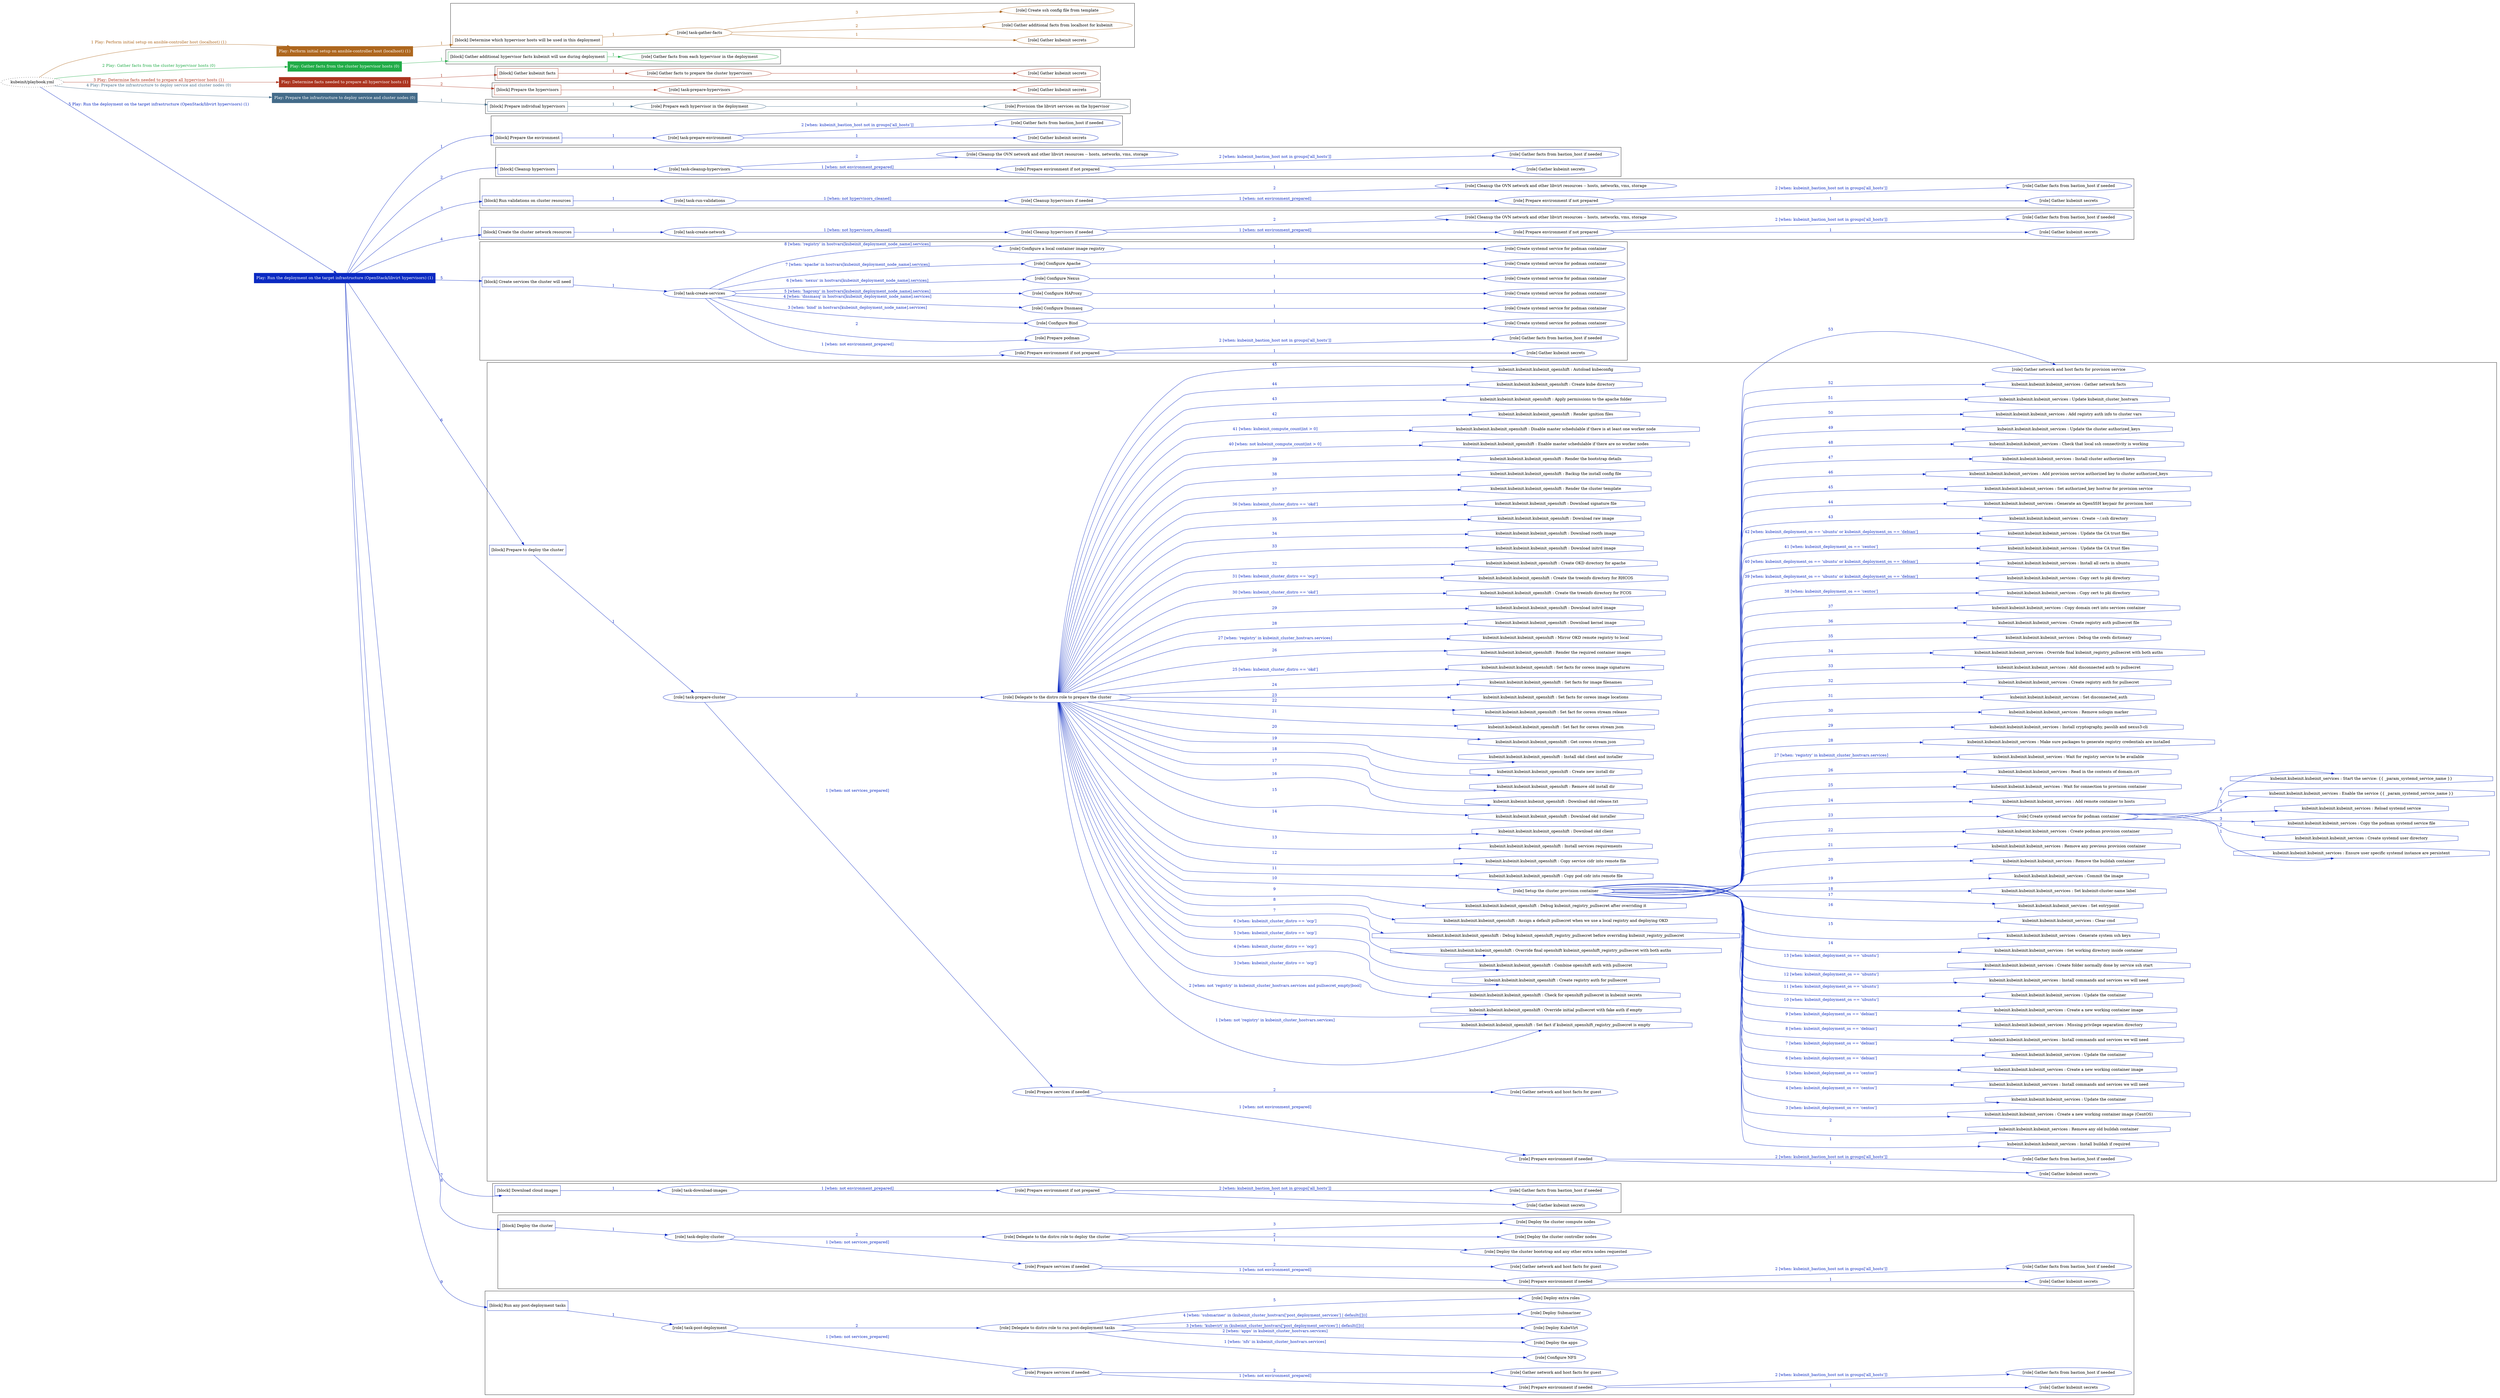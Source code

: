 digraph {
	graph [concentrate=true ordering=in rankdir=LR ratio=fill]
	edge [esep=5 sep=10]
	"kubeinit/playbook.yml" [URL="/home/runner/work/kubeinit/kubeinit/kubeinit/playbook.yml" id=playbook_4de41bfd style=dotted]
	"kubeinit/playbook.yml" -> play_76c4a39b [label="1 Play: Perform initial setup on ansible-controller host (localhost) (1)" color="#ae671e" fontcolor="#ae671e" id=edge_play_76c4a39b labeltooltip="1 Play: Perform initial setup on ansible-controller host (localhost) (1)" tooltip="1 Play: Perform initial setup on ansible-controller host (localhost) (1)"]
	subgraph "Play: Perform initial setup on ansible-controller host (localhost) (1)" {
		play_76c4a39b [label="Play: Perform initial setup on ansible-controller host (localhost) (1)" URL="/home/runner/work/kubeinit/kubeinit/kubeinit/playbook.yml" color="#ae671e" fontcolor="#ffffff" id=play_76c4a39b shape=box style=filled tooltip=localhost]
		play_76c4a39b -> block_a9d12164 [label=1 color="#ae671e" fontcolor="#ae671e" id=edge_block_a9d12164 labeltooltip=1 tooltip=1]
		subgraph cluster_block_a9d12164 {
			block_a9d12164 [label="[block] Determine which hypervisor hosts will be used in this deployment" URL="/home/runner/work/kubeinit/kubeinit/kubeinit/playbook.yml" color="#ae671e" id=block_a9d12164 labeltooltip="Determine which hypervisor hosts will be used in this deployment" shape=box tooltip="Determine which hypervisor hosts will be used in this deployment"]
			block_a9d12164 -> role_5cbc7393 [label="1 " color="#ae671e" fontcolor="#ae671e" id=edge_role_5cbc7393 labeltooltip="1 " tooltip="1 "]
			subgraph "task-gather-facts" {
				role_5cbc7393 [label="[role] task-gather-facts" URL="/home/runner/work/kubeinit/kubeinit/kubeinit/playbook.yml" color="#ae671e" id=role_5cbc7393 tooltip="task-gather-facts"]
				role_5cbc7393 -> role_66fe1418 [label="1 " color="#ae671e" fontcolor="#ae671e" id=edge_role_66fe1418 labeltooltip="1 " tooltip="1 "]
				subgraph "Gather kubeinit secrets" {
					role_66fe1418 [label="[role] Gather kubeinit secrets" URL="/home/runner/.ansible/collections/ansible_collections/kubeinit/kubeinit/roles/kubeinit_prepare/tasks/build_hypervisors_group.yml" color="#ae671e" id=role_66fe1418 tooltip="Gather kubeinit secrets"]
				}
				role_5cbc7393 -> role_ab38ae80 [label="2 " color="#ae671e" fontcolor="#ae671e" id=edge_role_ab38ae80 labeltooltip="2 " tooltip="2 "]
				subgraph "Gather additional facts from localhost for kubeinit" {
					role_ab38ae80 [label="[role] Gather additional facts from localhost for kubeinit" URL="/home/runner/.ansible/collections/ansible_collections/kubeinit/kubeinit/roles/kubeinit_prepare/tasks/build_hypervisors_group.yml" color="#ae671e" id=role_ab38ae80 tooltip="Gather additional facts from localhost for kubeinit"]
				}
				role_5cbc7393 -> role_e74b018b [label="3 " color="#ae671e" fontcolor="#ae671e" id=edge_role_e74b018b labeltooltip="3 " tooltip="3 "]
				subgraph "Create ssh config file from template" {
					role_e74b018b [label="[role] Create ssh config file from template" URL="/home/runner/.ansible/collections/ansible_collections/kubeinit/kubeinit/roles/kubeinit_prepare/tasks/build_hypervisors_group.yml" color="#ae671e" id=role_e74b018b tooltip="Create ssh config file from template"]
				}
			}
		}
	}
	"kubeinit/playbook.yml" -> play_0ec24c50 [label="2 Play: Gather facts from the cluster hypervisor hosts (0)" color="#20ac47" fontcolor="#20ac47" id=edge_play_0ec24c50 labeltooltip="2 Play: Gather facts from the cluster hypervisor hosts (0)" tooltip="2 Play: Gather facts from the cluster hypervisor hosts (0)"]
	subgraph "Play: Gather facts from the cluster hypervisor hosts (0)" {
		play_0ec24c50 [label="Play: Gather facts from the cluster hypervisor hosts (0)" URL="/home/runner/work/kubeinit/kubeinit/kubeinit/playbook.yml" color="#20ac47" fontcolor="#ffffff" id=play_0ec24c50 shape=box style=filled tooltip="Play: Gather facts from the cluster hypervisor hosts (0)"]
		play_0ec24c50 -> block_c0ba7af8 [label=1 color="#20ac47" fontcolor="#20ac47" id=edge_block_c0ba7af8 labeltooltip=1 tooltip=1]
		subgraph cluster_block_c0ba7af8 {
			block_c0ba7af8 [label="[block] Gather additional hypervisor facts kubeinit will use during deployment" URL="/home/runner/work/kubeinit/kubeinit/kubeinit/playbook.yml" color="#20ac47" id=block_c0ba7af8 labeltooltip="Gather additional hypervisor facts kubeinit will use during deployment" shape=box tooltip="Gather additional hypervisor facts kubeinit will use during deployment"]
			block_c0ba7af8 -> role_d10f4a83 [label="1 " color="#20ac47" fontcolor="#20ac47" id=edge_role_d10f4a83 labeltooltip="1 " tooltip="1 "]
			subgraph "Gather facts from each hypervisor in the deployment" {
				role_d10f4a83 [label="[role] Gather facts from each hypervisor in the deployment" URL="/home/runner/work/kubeinit/kubeinit/kubeinit/playbook.yml" color="#20ac47" id=role_d10f4a83 tooltip="Gather facts from each hypervisor in the deployment"]
			}
		}
	}
	"kubeinit/playbook.yml" -> play_1df4172a [label="3 Play: Determine facts needed to prepare all hypervisor hosts (1)" color="#ac3520" fontcolor="#ac3520" id=edge_play_1df4172a labeltooltip="3 Play: Determine facts needed to prepare all hypervisor hosts (1)" tooltip="3 Play: Determine facts needed to prepare all hypervisor hosts (1)"]
	subgraph "Play: Determine facts needed to prepare all hypervisor hosts (1)" {
		play_1df4172a [label="Play: Determine facts needed to prepare all hypervisor hosts (1)" URL="/home/runner/work/kubeinit/kubeinit/kubeinit/playbook.yml" color="#ac3520" fontcolor="#ffffff" id=play_1df4172a shape=box style=filled tooltip=localhost]
		play_1df4172a -> block_01561b2a [label=1 color="#ac3520" fontcolor="#ac3520" id=edge_block_01561b2a labeltooltip=1 tooltip=1]
		subgraph cluster_block_01561b2a {
			block_01561b2a [label="[block] Gather kubeinit facts" URL="/home/runner/work/kubeinit/kubeinit/kubeinit/playbook.yml" color="#ac3520" id=block_01561b2a labeltooltip="Gather kubeinit facts" shape=box tooltip="Gather kubeinit facts"]
			block_01561b2a -> role_4c9da767 [label="1 " color="#ac3520" fontcolor="#ac3520" id=edge_role_4c9da767 labeltooltip="1 " tooltip="1 "]
			subgraph "Gather facts to prepare the cluster hypervisors" {
				role_4c9da767 [label="[role] Gather facts to prepare the cluster hypervisors" URL="/home/runner/work/kubeinit/kubeinit/kubeinit/playbook.yml" color="#ac3520" id=role_4c9da767 tooltip="Gather facts to prepare the cluster hypervisors"]
				role_4c9da767 -> role_9cbd13f1 [label="1 " color="#ac3520" fontcolor="#ac3520" id=edge_role_9cbd13f1 labeltooltip="1 " tooltip="1 "]
				subgraph "Gather kubeinit secrets" {
					role_9cbd13f1 [label="[role] Gather kubeinit secrets" URL="/home/runner/.ansible/collections/ansible_collections/kubeinit/kubeinit/roles/kubeinit_prepare/tasks/gather_kubeinit_facts.yml" color="#ac3520" id=role_9cbd13f1 tooltip="Gather kubeinit secrets"]
				}
			}
		}
		play_1df4172a -> block_bfb6506f [label=2 color="#ac3520" fontcolor="#ac3520" id=edge_block_bfb6506f labeltooltip=2 tooltip=2]
		subgraph cluster_block_bfb6506f {
			block_bfb6506f [label="[block] Prepare the hypervisors" URL="/home/runner/work/kubeinit/kubeinit/kubeinit/playbook.yml" color="#ac3520" id=block_bfb6506f labeltooltip="Prepare the hypervisors" shape=box tooltip="Prepare the hypervisors"]
			block_bfb6506f -> role_772d2604 [label="1 " color="#ac3520" fontcolor="#ac3520" id=edge_role_772d2604 labeltooltip="1 " tooltip="1 "]
			subgraph "task-prepare-hypervisors" {
				role_772d2604 [label="[role] task-prepare-hypervisors" URL="/home/runner/work/kubeinit/kubeinit/kubeinit/playbook.yml" color="#ac3520" id=role_772d2604 tooltip="task-prepare-hypervisors"]
				role_772d2604 -> role_83eafeec [label="1 " color="#ac3520" fontcolor="#ac3520" id=edge_role_83eafeec labeltooltip="1 " tooltip="1 "]
				subgraph "Gather kubeinit secrets" {
					role_83eafeec [label="[role] Gather kubeinit secrets" URL="/home/runner/.ansible/collections/ansible_collections/kubeinit/kubeinit/roles/kubeinit_prepare/tasks/gather_kubeinit_facts.yml" color="#ac3520" id=role_83eafeec tooltip="Gather kubeinit secrets"]
				}
			}
		}
	}
	"kubeinit/playbook.yml" -> play_c76873a1 [label="4 Play: Prepare the infrastructure to deploy service and cluster nodes (0)" color="#436b89" fontcolor="#436b89" id=edge_play_c76873a1 labeltooltip="4 Play: Prepare the infrastructure to deploy service and cluster nodes (0)" tooltip="4 Play: Prepare the infrastructure to deploy service and cluster nodes (0)"]
	subgraph "Play: Prepare the infrastructure to deploy service and cluster nodes (0)" {
		play_c76873a1 [label="Play: Prepare the infrastructure to deploy service and cluster nodes (0)" URL="/home/runner/work/kubeinit/kubeinit/kubeinit/playbook.yml" color="#436b89" fontcolor="#ffffff" id=play_c76873a1 shape=box style=filled tooltip="Play: Prepare the infrastructure to deploy service and cluster nodes (0)"]
		play_c76873a1 -> block_c7f5a58e [label=1 color="#436b89" fontcolor="#436b89" id=edge_block_c7f5a58e labeltooltip=1 tooltip=1]
		subgraph cluster_block_c7f5a58e {
			block_c7f5a58e [label="[block] Prepare individual hypervisors" URL="/home/runner/work/kubeinit/kubeinit/kubeinit/playbook.yml" color="#436b89" id=block_c7f5a58e labeltooltip="Prepare individual hypervisors" shape=box tooltip="Prepare individual hypervisors"]
			block_c7f5a58e -> role_c1e02289 [label="1 " color="#436b89" fontcolor="#436b89" id=edge_role_c1e02289 labeltooltip="1 " tooltip="1 "]
			subgraph "Prepare each hypervisor in the deployment" {
				role_c1e02289 [label="[role] Prepare each hypervisor in the deployment" URL="/home/runner/work/kubeinit/kubeinit/kubeinit/playbook.yml" color="#436b89" id=role_c1e02289 tooltip="Prepare each hypervisor in the deployment"]
				role_c1e02289 -> role_f0c6c911 [label="1 " color="#436b89" fontcolor="#436b89" id=edge_role_f0c6c911 labeltooltip="1 " tooltip="1 "]
				subgraph "Provision the libvirt services on the hypervisor" {
					role_f0c6c911 [label="[role] Provision the libvirt services on the hypervisor" URL="/home/runner/.ansible/collections/ansible_collections/kubeinit/kubeinit/roles/kubeinit_prepare/tasks/prepare_hypervisor.yml" color="#436b89" id=role_f0c6c911 tooltip="Provision the libvirt services on the hypervisor"]
				}
			}
		}
	}
	"kubeinit/playbook.yml" -> play_555beb5f [label="5 Play: Run the deployment on the target infrastructure (OpenStack/libvirt hypervisors) (1)" color="#0a29c2" fontcolor="#0a29c2" id=edge_play_555beb5f labeltooltip="5 Play: Run the deployment on the target infrastructure (OpenStack/libvirt hypervisors) (1)" tooltip="5 Play: Run the deployment on the target infrastructure (OpenStack/libvirt hypervisors) (1)"]
	subgraph "Play: Run the deployment on the target infrastructure (OpenStack/libvirt hypervisors) (1)" {
		play_555beb5f [label="Play: Run the deployment on the target infrastructure (OpenStack/libvirt hypervisors) (1)" URL="/home/runner/work/kubeinit/kubeinit/kubeinit/playbook.yml" color="#0a29c2" fontcolor="#ffffff" id=play_555beb5f shape=box style=filled tooltip=localhost]
		play_555beb5f -> block_be9b7449 [label=1 color="#0a29c2" fontcolor="#0a29c2" id=edge_block_be9b7449 labeltooltip=1 tooltip=1]
		subgraph cluster_block_be9b7449 {
			block_be9b7449 [label="[block] Prepare the environment" URL="/home/runner/work/kubeinit/kubeinit/kubeinit/playbook.yml" color="#0a29c2" id=block_be9b7449 labeltooltip="Prepare the environment" shape=box tooltip="Prepare the environment"]
			block_be9b7449 -> role_2762959b [label="1 " color="#0a29c2" fontcolor="#0a29c2" id=edge_role_2762959b labeltooltip="1 " tooltip="1 "]
			subgraph "task-prepare-environment" {
				role_2762959b [label="[role] task-prepare-environment" URL="/home/runner/work/kubeinit/kubeinit/kubeinit/playbook.yml" color="#0a29c2" id=role_2762959b tooltip="task-prepare-environment"]
				role_2762959b -> role_e8b1cd79 [label="1 " color="#0a29c2" fontcolor="#0a29c2" id=edge_role_e8b1cd79 labeltooltip="1 " tooltip="1 "]
				subgraph "Gather kubeinit secrets" {
					role_e8b1cd79 [label="[role] Gather kubeinit secrets" URL="/home/runner/.ansible/collections/ansible_collections/kubeinit/kubeinit/roles/kubeinit_prepare/tasks/gather_kubeinit_facts.yml" color="#0a29c2" id=role_e8b1cd79 tooltip="Gather kubeinit secrets"]
				}
				role_2762959b -> role_4fdbe3d3 [label="2 [when: kubeinit_bastion_host not in groups['all_hosts']]" color="#0a29c2" fontcolor="#0a29c2" id=edge_role_4fdbe3d3 labeltooltip="2 [when: kubeinit_bastion_host not in groups['all_hosts']]" tooltip="2 [when: kubeinit_bastion_host not in groups['all_hosts']]"]
				subgraph "Gather facts from bastion_host if needed" {
					role_4fdbe3d3 [label="[role] Gather facts from bastion_host if needed" URL="/home/runner/.ansible/collections/ansible_collections/kubeinit/kubeinit/roles/kubeinit_prepare/tasks/main.yml" color="#0a29c2" id=role_4fdbe3d3 tooltip="Gather facts from bastion_host if needed"]
				}
			}
		}
		play_555beb5f -> block_04ff8d39 [label=2 color="#0a29c2" fontcolor="#0a29c2" id=edge_block_04ff8d39 labeltooltip=2 tooltip=2]
		subgraph cluster_block_04ff8d39 {
			block_04ff8d39 [label="[block] Cleanup hypervisors" URL="/home/runner/work/kubeinit/kubeinit/kubeinit/playbook.yml" color="#0a29c2" id=block_04ff8d39 labeltooltip="Cleanup hypervisors" shape=box tooltip="Cleanup hypervisors"]
			block_04ff8d39 -> role_537659c1 [label="1 " color="#0a29c2" fontcolor="#0a29c2" id=edge_role_537659c1 labeltooltip="1 " tooltip="1 "]
			subgraph "task-cleanup-hypervisors" {
				role_537659c1 [label="[role] task-cleanup-hypervisors" URL="/home/runner/work/kubeinit/kubeinit/kubeinit/playbook.yml" color="#0a29c2" id=role_537659c1 tooltip="task-cleanup-hypervisors"]
				role_537659c1 -> role_b61e03d0 [label="1 [when: not environment_prepared]" color="#0a29c2" fontcolor="#0a29c2" id=edge_role_b61e03d0 labeltooltip="1 [when: not environment_prepared]" tooltip="1 [when: not environment_prepared]"]
				subgraph "Prepare environment if not prepared" {
					role_b61e03d0 [label="[role] Prepare environment if not prepared" URL="/home/runner/.ansible/collections/ansible_collections/kubeinit/kubeinit/roles/kubeinit_libvirt/tasks/cleanup_hypervisors.yml" color="#0a29c2" id=role_b61e03d0 tooltip="Prepare environment if not prepared"]
					role_b61e03d0 -> role_ab0b624a [label="1 " color="#0a29c2" fontcolor="#0a29c2" id=edge_role_ab0b624a labeltooltip="1 " tooltip="1 "]
					subgraph "Gather kubeinit secrets" {
						role_ab0b624a [label="[role] Gather kubeinit secrets" URL="/home/runner/.ansible/collections/ansible_collections/kubeinit/kubeinit/roles/kubeinit_prepare/tasks/gather_kubeinit_facts.yml" color="#0a29c2" id=role_ab0b624a tooltip="Gather kubeinit secrets"]
					}
					role_b61e03d0 -> role_20c0cf66 [label="2 [when: kubeinit_bastion_host not in groups['all_hosts']]" color="#0a29c2" fontcolor="#0a29c2" id=edge_role_20c0cf66 labeltooltip="2 [when: kubeinit_bastion_host not in groups['all_hosts']]" tooltip="2 [when: kubeinit_bastion_host not in groups['all_hosts']]"]
					subgraph "Gather facts from bastion_host if needed" {
						role_20c0cf66 [label="[role] Gather facts from bastion_host if needed" URL="/home/runner/.ansible/collections/ansible_collections/kubeinit/kubeinit/roles/kubeinit_prepare/tasks/main.yml" color="#0a29c2" id=role_20c0cf66 tooltip="Gather facts from bastion_host if needed"]
					}
				}
				role_537659c1 -> role_dc2b4ff2 [label="2 " color="#0a29c2" fontcolor="#0a29c2" id=edge_role_dc2b4ff2 labeltooltip="2 " tooltip="2 "]
				subgraph "Cleanup the OVN network and other libvirt resources -- hosts, networks, vms, storage" {
					role_dc2b4ff2 [label="[role] Cleanup the OVN network and other libvirt resources -- hosts, networks, vms, storage" URL="/home/runner/.ansible/collections/ansible_collections/kubeinit/kubeinit/roles/kubeinit_libvirt/tasks/cleanup_hypervisors.yml" color="#0a29c2" id=role_dc2b4ff2 tooltip="Cleanup the OVN network and other libvirt resources -- hosts, networks, vms, storage"]
				}
			}
		}
		play_555beb5f -> block_6103af62 [label=3 color="#0a29c2" fontcolor="#0a29c2" id=edge_block_6103af62 labeltooltip=3 tooltip=3]
		subgraph cluster_block_6103af62 {
			block_6103af62 [label="[block] Run validations on cluster resources" URL="/home/runner/work/kubeinit/kubeinit/kubeinit/playbook.yml" color="#0a29c2" id=block_6103af62 labeltooltip="Run validations on cluster resources" shape=box tooltip="Run validations on cluster resources"]
			block_6103af62 -> role_bcb8c2b6 [label="1 " color="#0a29c2" fontcolor="#0a29c2" id=edge_role_bcb8c2b6 labeltooltip="1 " tooltip="1 "]
			subgraph "task-run-validations" {
				role_bcb8c2b6 [label="[role] task-run-validations" URL="/home/runner/work/kubeinit/kubeinit/kubeinit/playbook.yml" color="#0a29c2" id=role_bcb8c2b6 tooltip="task-run-validations"]
				role_bcb8c2b6 -> role_585b85c7 [label="1 [when: not hypervisors_cleaned]" color="#0a29c2" fontcolor="#0a29c2" id=edge_role_585b85c7 labeltooltip="1 [when: not hypervisors_cleaned]" tooltip="1 [when: not hypervisors_cleaned]"]
				subgraph "Cleanup hypervisors if needed" {
					role_585b85c7 [label="[role] Cleanup hypervisors if needed" URL="/home/runner/.ansible/collections/ansible_collections/kubeinit/kubeinit/roles/kubeinit_validations/tasks/main.yml" color="#0a29c2" id=role_585b85c7 tooltip="Cleanup hypervisors if needed"]
					role_585b85c7 -> role_76d6322a [label="1 [when: not environment_prepared]" color="#0a29c2" fontcolor="#0a29c2" id=edge_role_76d6322a labeltooltip="1 [when: not environment_prepared]" tooltip="1 [when: not environment_prepared]"]
					subgraph "Prepare environment if not prepared" {
						role_76d6322a [label="[role] Prepare environment if not prepared" URL="/home/runner/.ansible/collections/ansible_collections/kubeinit/kubeinit/roles/kubeinit_libvirt/tasks/cleanup_hypervisors.yml" color="#0a29c2" id=role_76d6322a tooltip="Prepare environment if not prepared"]
						role_76d6322a -> role_a85c232d [label="1 " color="#0a29c2" fontcolor="#0a29c2" id=edge_role_a85c232d labeltooltip="1 " tooltip="1 "]
						subgraph "Gather kubeinit secrets" {
							role_a85c232d [label="[role] Gather kubeinit secrets" URL="/home/runner/.ansible/collections/ansible_collections/kubeinit/kubeinit/roles/kubeinit_prepare/tasks/gather_kubeinit_facts.yml" color="#0a29c2" id=role_a85c232d tooltip="Gather kubeinit secrets"]
						}
						role_76d6322a -> role_60dd5c46 [label="2 [when: kubeinit_bastion_host not in groups['all_hosts']]" color="#0a29c2" fontcolor="#0a29c2" id=edge_role_60dd5c46 labeltooltip="2 [when: kubeinit_bastion_host not in groups['all_hosts']]" tooltip="2 [when: kubeinit_bastion_host not in groups['all_hosts']]"]
						subgraph "Gather facts from bastion_host if needed" {
							role_60dd5c46 [label="[role] Gather facts from bastion_host if needed" URL="/home/runner/.ansible/collections/ansible_collections/kubeinit/kubeinit/roles/kubeinit_prepare/tasks/main.yml" color="#0a29c2" id=role_60dd5c46 tooltip="Gather facts from bastion_host if needed"]
						}
					}
					role_585b85c7 -> role_2de16fe9 [label="2 " color="#0a29c2" fontcolor="#0a29c2" id=edge_role_2de16fe9 labeltooltip="2 " tooltip="2 "]
					subgraph "Cleanup the OVN network and other libvirt resources -- hosts, networks, vms, storage" {
						role_2de16fe9 [label="[role] Cleanup the OVN network and other libvirt resources -- hosts, networks, vms, storage" URL="/home/runner/.ansible/collections/ansible_collections/kubeinit/kubeinit/roles/kubeinit_libvirt/tasks/cleanup_hypervisors.yml" color="#0a29c2" id=role_2de16fe9 tooltip="Cleanup the OVN network and other libvirt resources -- hosts, networks, vms, storage"]
					}
				}
			}
		}
		play_555beb5f -> block_9a29379b [label=4 color="#0a29c2" fontcolor="#0a29c2" id=edge_block_9a29379b labeltooltip=4 tooltip=4]
		subgraph cluster_block_9a29379b {
			block_9a29379b [label="[block] Create the cluster network resources" URL="/home/runner/work/kubeinit/kubeinit/kubeinit/playbook.yml" color="#0a29c2" id=block_9a29379b labeltooltip="Create the cluster network resources" shape=box tooltip="Create the cluster network resources"]
			block_9a29379b -> role_baabc897 [label="1 " color="#0a29c2" fontcolor="#0a29c2" id=edge_role_baabc897 labeltooltip="1 " tooltip="1 "]
			subgraph "task-create-network" {
				role_baabc897 [label="[role] task-create-network" URL="/home/runner/work/kubeinit/kubeinit/kubeinit/playbook.yml" color="#0a29c2" id=role_baabc897 tooltip="task-create-network"]
				role_baabc897 -> role_624767b5 [label="1 [when: not hypervisors_cleaned]" color="#0a29c2" fontcolor="#0a29c2" id=edge_role_624767b5 labeltooltip="1 [when: not hypervisors_cleaned]" tooltip="1 [when: not hypervisors_cleaned]"]
				subgraph "Cleanup hypervisors if needed" {
					role_624767b5 [label="[role] Cleanup hypervisors if needed" URL="/home/runner/.ansible/collections/ansible_collections/kubeinit/kubeinit/roles/kubeinit_libvirt/tasks/create_network.yml" color="#0a29c2" id=role_624767b5 tooltip="Cleanup hypervisors if needed"]
					role_624767b5 -> role_07a61731 [label="1 [when: not environment_prepared]" color="#0a29c2" fontcolor="#0a29c2" id=edge_role_07a61731 labeltooltip="1 [when: not environment_prepared]" tooltip="1 [when: not environment_prepared]"]
					subgraph "Prepare environment if not prepared" {
						role_07a61731 [label="[role] Prepare environment if not prepared" URL="/home/runner/.ansible/collections/ansible_collections/kubeinit/kubeinit/roles/kubeinit_libvirt/tasks/cleanup_hypervisors.yml" color="#0a29c2" id=role_07a61731 tooltip="Prepare environment if not prepared"]
						role_07a61731 -> role_5a7d332c [label="1 " color="#0a29c2" fontcolor="#0a29c2" id=edge_role_5a7d332c labeltooltip="1 " tooltip="1 "]
						subgraph "Gather kubeinit secrets" {
							role_5a7d332c [label="[role] Gather kubeinit secrets" URL="/home/runner/.ansible/collections/ansible_collections/kubeinit/kubeinit/roles/kubeinit_prepare/tasks/gather_kubeinit_facts.yml" color="#0a29c2" id=role_5a7d332c tooltip="Gather kubeinit secrets"]
						}
						role_07a61731 -> role_313c3845 [label="2 [when: kubeinit_bastion_host not in groups['all_hosts']]" color="#0a29c2" fontcolor="#0a29c2" id=edge_role_313c3845 labeltooltip="2 [when: kubeinit_bastion_host not in groups['all_hosts']]" tooltip="2 [when: kubeinit_bastion_host not in groups['all_hosts']]"]
						subgraph "Gather facts from bastion_host if needed" {
							role_313c3845 [label="[role] Gather facts from bastion_host if needed" URL="/home/runner/.ansible/collections/ansible_collections/kubeinit/kubeinit/roles/kubeinit_prepare/tasks/main.yml" color="#0a29c2" id=role_313c3845 tooltip="Gather facts from bastion_host if needed"]
						}
					}
					role_624767b5 -> role_458868b1 [label="2 " color="#0a29c2" fontcolor="#0a29c2" id=edge_role_458868b1 labeltooltip="2 " tooltip="2 "]
					subgraph "Cleanup the OVN network and other libvirt resources -- hosts, networks, vms, storage" {
						role_458868b1 [label="[role] Cleanup the OVN network and other libvirt resources -- hosts, networks, vms, storage" URL="/home/runner/.ansible/collections/ansible_collections/kubeinit/kubeinit/roles/kubeinit_libvirt/tasks/cleanup_hypervisors.yml" color="#0a29c2" id=role_458868b1 tooltip="Cleanup the OVN network and other libvirt resources -- hosts, networks, vms, storage"]
					}
				}
			}
		}
		play_555beb5f -> block_bc1c32f7 [label=5 color="#0a29c2" fontcolor="#0a29c2" id=edge_block_bc1c32f7 labeltooltip=5 tooltip=5]
		subgraph cluster_block_bc1c32f7 {
			block_bc1c32f7 [label="[block] Create services the cluster will need" URL="/home/runner/work/kubeinit/kubeinit/kubeinit/playbook.yml" color="#0a29c2" id=block_bc1c32f7 labeltooltip="Create services the cluster will need" shape=box tooltip="Create services the cluster will need"]
			block_bc1c32f7 -> role_d380c2f9 [label="1 " color="#0a29c2" fontcolor="#0a29c2" id=edge_role_d380c2f9 labeltooltip="1 " tooltip="1 "]
			subgraph "task-create-services" {
				role_d380c2f9 [label="[role] task-create-services" URL="/home/runner/work/kubeinit/kubeinit/kubeinit/playbook.yml" color="#0a29c2" id=role_d380c2f9 tooltip="task-create-services"]
				role_d380c2f9 -> role_6441b81e [label="1 [when: not environment_prepared]" color="#0a29c2" fontcolor="#0a29c2" id=edge_role_6441b81e labeltooltip="1 [when: not environment_prepared]" tooltip="1 [when: not environment_prepared]"]
				subgraph "Prepare environment if not prepared" {
					role_6441b81e [label="[role] Prepare environment if not prepared" URL="/home/runner/.ansible/collections/ansible_collections/kubeinit/kubeinit/roles/kubeinit_services/tasks/main.yml" color="#0a29c2" id=role_6441b81e tooltip="Prepare environment if not prepared"]
					role_6441b81e -> role_08b831d5 [label="1 " color="#0a29c2" fontcolor="#0a29c2" id=edge_role_08b831d5 labeltooltip="1 " tooltip="1 "]
					subgraph "Gather kubeinit secrets" {
						role_08b831d5 [label="[role] Gather kubeinit secrets" URL="/home/runner/.ansible/collections/ansible_collections/kubeinit/kubeinit/roles/kubeinit_prepare/tasks/gather_kubeinit_facts.yml" color="#0a29c2" id=role_08b831d5 tooltip="Gather kubeinit secrets"]
					}
					role_6441b81e -> role_1832ddf4 [label="2 [when: kubeinit_bastion_host not in groups['all_hosts']]" color="#0a29c2" fontcolor="#0a29c2" id=edge_role_1832ddf4 labeltooltip="2 [when: kubeinit_bastion_host not in groups['all_hosts']]" tooltip="2 [when: kubeinit_bastion_host not in groups['all_hosts']]"]
					subgraph "Gather facts from bastion_host if needed" {
						role_1832ddf4 [label="[role] Gather facts from bastion_host if needed" URL="/home/runner/.ansible/collections/ansible_collections/kubeinit/kubeinit/roles/kubeinit_prepare/tasks/main.yml" color="#0a29c2" id=role_1832ddf4 tooltip="Gather facts from bastion_host if needed"]
					}
				}
				role_d380c2f9 -> role_69b62635 [label="2 " color="#0a29c2" fontcolor="#0a29c2" id=edge_role_69b62635 labeltooltip="2 " tooltip="2 "]
				subgraph "Prepare podman" {
					role_69b62635 [label="[role] Prepare podman" URL="/home/runner/.ansible/collections/ansible_collections/kubeinit/kubeinit/roles/kubeinit_services/tasks/00_create_service_pod.yml" color="#0a29c2" id=role_69b62635 tooltip="Prepare podman"]
				}
				role_d380c2f9 -> role_a90c28ad [label="3 [when: 'bind' in hostvars[kubeinit_deployment_node_name].services]" color="#0a29c2" fontcolor="#0a29c2" id=edge_role_a90c28ad labeltooltip="3 [when: 'bind' in hostvars[kubeinit_deployment_node_name].services]" tooltip="3 [when: 'bind' in hostvars[kubeinit_deployment_node_name].services]"]
				subgraph "Configure Bind" {
					role_a90c28ad [label="[role] Configure Bind" URL="/home/runner/.ansible/collections/ansible_collections/kubeinit/kubeinit/roles/kubeinit_services/tasks/start_services_containers.yml" color="#0a29c2" id=role_a90c28ad tooltip="Configure Bind"]
					role_a90c28ad -> role_70f3322e [label="1 " color="#0a29c2" fontcolor="#0a29c2" id=edge_role_70f3322e labeltooltip="1 " tooltip="1 "]
					subgraph "Create systemd service for podman container" {
						role_70f3322e [label="[role] Create systemd service for podman container" URL="/home/runner/.ansible/collections/ansible_collections/kubeinit/kubeinit/roles/kubeinit_bind/tasks/main.yml" color="#0a29c2" id=role_70f3322e tooltip="Create systemd service for podman container"]
					}
				}
				role_d380c2f9 -> role_4fef36c0 [label="4 [when: 'dnsmasq' in hostvars[kubeinit_deployment_node_name].services]" color="#0a29c2" fontcolor="#0a29c2" id=edge_role_4fef36c0 labeltooltip="4 [when: 'dnsmasq' in hostvars[kubeinit_deployment_node_name].services]" tooltip="4 [when: 'dnsmasq' in hostvars[kubeinit_deployment_node_name].services]"]
				subgraph "Configure Dnsmasq" {
					role_4fef36c0 [label="[role] Configure Dnsmasq" URL="/home/runner/.ansible/collections/ansible_collections/kubeinit/kubeinit/roles/kubeinit_services/tasks/start_services_containers.yml" color="#0a29c2" id=role_4fef36c0 tooltip="Configure Dnsmasq"]
					role_4fef36c0 -> role_c7ced148 [label="1 " color="#0a29c2" fontcolor="#0a29c2" id=edge_role_c7ced148 labeltooltip="1 " tooltip="1 "]
					subgraph "Create systemd service for podman container" {
						role_c7ced148 [label="[role] Create systemd service for podman container" URL="/home/runner/.ansible/collections/ansible_collections/kubeinit/kubeinit/roles/kubeinit_dnsmasq/tasks/main.yml" color="#0a29c2" id=role_c7ced148 tooltip="Create systemd service for podman container"]
					}
				}
				role_d380c2f9 -> role_d2eed22d [label="5 [when: 'haproxy' in hostvars[kubeinit_deployment_node_name].services]" color="#0a29c2" fontcolor="#0a29c2" id=edge_role_d2eed22d labeltooltip="5 [when: 'haproxy' in hostvars[kubeinit_deployment_node_name].services]" tooltip="5 [when: 'haproxy' in hostvars[kubeinit_deployment_node_name].services]"]
				subgraph "Configure HAProxy" {
					role_d2eed22d [label="[role] Configure HAProxy" URL="/home/runner/.ansible/collections/ansible_collections/kubeinit/kubeinit/roles/kubeinit_services/tasks/start_services_containers.yml" color="#0a29c2" id=role_d2eed22d tooltip="Configure HAProxy"]
					role_d2eed22d -> role_71fbdfb6 [label="1 " color="#0a29c2" fontcolor="#0a29c2" id=edge_role_71fbdfb6 labeltooltip="1 " tooltip="1 "]
					subgraph "Create systemd service for podman container" {
						role_71fbdfb6 [label="[role] Create systemd service for podman container" URL="/home/runner/.ansible/collections/ansible_collections/kubeinit/kubeinit/roles/kubeinit_haproxy/tasks/main.yml" color="#0a29c2" id=role_71fbdfb6 tooltip="Create systemd service for podman container"]
					}
				}
				role_d380c2f9 -> role_213948e3 [label="6 [when: 'nexus' in hostvars[kubeinit_deployment_node_name].services]" color="#0a29c2" fontcolor="#0a29c2" id=edge_role_213948e3 labeltooltip="6 [when: 'nexus' in hostvars[kubeinit_deployment_node_name].services]" tooltip="6 [when: 'nexus' in hostvars[kubeinit_deployment_node_name].services]"]
				subgraph "Configure Nexus" {
					role_213948e3 [label="[role] Configure Nexus" URL="/home/runner/.ansible/collections/ansible_collections/kubeinit/kubeinit/roles/kubeinit_services/tasks/start_services_containers.yml" color="#0a29c2" id=role_213948e3 tooltip="Configure Nexus"]
					role_213948e3 -> role_340c9d31 [label="1 " color="#0a29c2" fontcolor="#0a29c2" id=edge_role_340c9d31 labeltooltip="1 " tooltip="1 "]
					subgraph "Create systemd service for podman container" {
						role_340c9d31 [label="[role] Create systemd service for podman container" URL="/home/runner/.ansible/collections/ansible_collections/kubeinit/kubeinit/roles/kubeinit_nexus/tasks/main.yml" color="#0a29c2" id=role_340c9d31 tooltip="Create systemd service for podman container"]
					}
				}
				role_d380c2f9 -> role_14710e8f [label="7 [when: 'apache' in hostvars[kubeinit_deployment_node_name].services]" color="#0a29c2" fontcolor="#0a29c2" id=edge_role_14710e8f labeltooltip="7 [when: 'apache' in hostvars[kubeinit_deployment_node_name].services]" tooltip="7 [when: 'apache' in hostvars[kubeinit_deployment_node_name].services]"]
				subgraph "Configure Apache" {
					role_14710e8f [label="[role] Configure Apache" URL="/home/runner/.ansible/collections/ansible_collections/kubeinit/kubeinit/roles/kubeinit_services/tasks/start_services_containers.yml" color="#0a29c2" id=role_14710e8f tooltip="Configure Apache"]
					role_14710e8f -> role_7e59a961 [label="1 " color="#0a29c2" fontcolor="#0a29c2" id=edge_role_7e59a961 labeltooltip="1 " tooltip="1 "]
					subgraph "Create systemd service for podman container" {
						role_7e59a961 [label="[role] Create systemd service for podman container" URL="/home/runner/.ansible/collections/ansible_collections/kubeinit/kubeinit/roles/kubeinit_apache/tasks/main.yml" color="#0a29c2" id=role_7e59a961 tooltip="Create systemd service for podman container"]
					}
				}
				role_d380c2f9 -> role_732a1c17 [label="8 [when: 'registry' in hostvars[kubeinit_deployment_node_name].services]" color="#0a29c2" fontcolor="#0a29c2" id=edge_role_732a1c17 labeltooltip="8 [when: 'registry' in hostvars[kubeinit_deployment_node_name].services]" tooltip="8 [when: 'registry' in hostvars[kubeinit_deployment_node_name].services]"]
				subgraph "Configure a local container image registry" {
					role_732a1c17 [label="[role] Configure a local container image registry" URL="/home/runner/.ansible/collections/ansible_collections/kubeinit/kubeinit/roles/kubeinit_services/tasks/start_services_containers.yml" color="#0a29c2" id=role_732a1c17 tooltip="Configure a local container image registry"]
					role_732a1c17 -> role_b08a304e [label="1 " color="#0a29c2" fontcolor="#0a29c2" id=edge_role_b08a304e labeltooltip="1 " tooltip="1 "]
					subgraph "Create systemd service for podman container" {
						role_b08a304e [label="[role] Create systemd service for podman container" URL="/home/runner/.ansible/collections/ansible_collections/kubeinit/kubeinit/roles/kubeinit_registry/tasks/main.yml" color="#0a29c2" id=role_b08a304e tooltip="Create systemd service for podman container"]
					}
				}
			}
		}
		play_555beb5f -> block_a39b8e01 [label=6 color="#0a29c2" fontcolor="#0a29c2" id=edge_block_a39b8e01 labeltooltip=6 tooltip=6]
		subgraph cluster_block_a39b8e01 {
			block_a39b8e01 [label="[block] Prepare to deploy the cluster" URL="/home/runner/work/kubeinit/kubeinit/kubeinit/playbook.yml" color="#0a29c2" id=block_a39b8e01 labeltooltip="Prepare to deploy the cluster" shape=box tooltip="Prepare to deploy the cluster"]
			block_a39b8e01 -> role_68c06d99 [label="1 " color="#0a29c2" fontcolor="#0a29c2" id=edge_role_68c06d99 labeltooltip="1 " tooltip="1 "]
			subgraph "task-prepare-cluster" {
				role_68c06d99 [label="[role] task-prepare-cluster" URL="/home/runner/work/kubeinit/kubeinit/kubeinit/playbook.yml" color="#0a29c2" id=role_68c06d99 tooltip="task-prepare-cluster"]
				role_68c06d99 -> role_f156675f [label="1 [when: not services_prepared]" color="#0a29c2" fontcolor="#0a29c2" id=edge_role_f156675f labeltooltip="1 [when: not services_prepared]" tooltip="1 [when: not services_prepared]"]
				subgraph "Prepare services if needed" {
					role_f156675f [label="[role] Prepare services if needed" URL="/home/runner/.ansible/collections/ansible_collections/kubeinit/kubeinit/roles/kubeinit_prepare/tasks/prepare_cluster.yml" color="#0a29c2" id=role_f156675f tooltip="Prepare services if needed"]
					role_f156675f -> role_6962346c [label="1 [when: not environment_prepared]" color="#0a29c2" fontcolor="#0a29c2" id=edge_role_6962346c labeltooltip="1 [when: not environment_prepared]" tooltip="1 [when: not environment_prepared]"]
					subgraph "Prepare environment if needed" {
						role_6962346c [label="[role] Prepare environment if needed" URL="/home/runner/.ansible/collections/ansible_collections/kubeinit/kubeinit/roles/kubeinit_services/tasks/prepare_services.yml" color="#0a29c2" id=role_6962346c tooltip="Prepare environment if needed"]
						role_6962346c -> role_cb9c31ff [label="1 " color="#0a29c2" fontcolor="#0a29c2" id=edge_role_cb9c31ff labeltooltip="1 " tooltip="1 "]
						subgraph "Gather kubeinit secrets" {
							role_cb9c31ff [label="[role] Gather kubeinit secrets" URL="/home/runner/.ansible/collections/ansible_collections/kubeinit/kubeinit/roles/kubeinit_prepare/tasks/gather_kubeinit_facts.yml" color="#0a29c2" id=role_cb9c31ff tooltip="Gather kubeinit secrets"]
						}
						role_6962346c -> role_23b9eec3 [label="2 [when: kubeinit_bastion_host not in groups['all_hosts']]" color="#0a29c2" fontcolor="#0a29c2" id=edge_role_23b9eec3 labeltooltip="2 [when: kubeinit_bastion_host not in groups['all_hosts']]" tooltip="2 [when: kubeinit_bastion_host not in groups['all_hosts']]"]
						subgraph "Gather facts from bastion_host if needed" {
							role_23b9eec3 [label="[role] Gather facts from bastion_host if needed" URL="/home/runner/.ansible/collections/ansible_collections/kubeinit/kubeinit/roles/kubeinit_prepare/tasks/main.yml" color="#0a29c2" id=role_23b9eec3 tooltip="Gather facts from bastion_host if needed"]
						}
					}
					role_f156675f -> role_b5b5f98c [label="2 " color="#0a29c2" fontcolor="#0a29c2" id=edge_role_b5b5f98c labeltooltip="2 " tooltip="2 "]
					subgraph "Gather network and host facts for guest" {
						role_b5b5f98c [label="[role] Gather network and host facts for guest" URL="/home/runner/.ansible/collections/ansible_collections/kubeinit/kubeinit/roles/kubeinit_services/tasks/prepare_services.yml" color="#0a29c2" id=role_b5b5f98c tooltip="Gather network and host facts for guest"]
					}
				}
				role_68c06d99 -> role_4763376f [label="2 " color="#0a29c2" fontcolor="#0a29c2" id=edge_role_4763376f labeltooltip="2 " tooltip="2 "]
				subgraph "Delegate to the distro role to prepare the cluster" {
					role_4763376f [label="[role] Delegate to the distro role to prepare the cluster" URL="/home/runner/.ansible/collections/ansible_collections/kubeinit/kubeinit/roles/kubeinit_prepare/tasks/prepare_cluster.yml" color="#0a29c2" id=role_4763376f tooltip="Delegate to the distro role to prepare the cluster"]
					task_3deca0f9 [label="kubeinit.kubeinit.kubeinit_openshift : Set fact if kubeinit_openshift_registry_pullsecret is empty" URL="/home/runner/.ansible/collections/ansible_collections/kubeinit/kubeinit/roles/kubeinit_openshift/tasks/prepare_cluster.yml" color="#0a29c2" id=task_3deca0f9 shape=octagon tooltip="kubeinit.kubeinit.kubeinit_openshift : Set fact if kubeinit_openshift_registry_pullsecret is empty"]
					role_4763376f -> task_3deca0f9 [label="1 [when: not 'registry' in kubeinit_cluster_hostvars.services]" color="#0a29c2" fontcolor="#0a29c2" id=edge_task_3deca0f9 labeltooltip="1 [when: not 'registry' in kubeinit_cluster_hostvars.services]" tooltip="1 [when: not 'registry' in kubeinit_cluster_hostvars.services]"]
					task_ba3e2152 [label="kubeinit.kubeinit.kubeinit_openshift : Override initial pullsecret with fake auth if empty" URL="/home/runner/.ansible/collections/ansible_collections/kubeinit/kubeinit/roles/kubeinit_openshift/tasks/prepare_cluster.yml" color="#0a29c2" id=task_ba3e2152 shape=octagon tooltip="kubeinit.kubeinit.kubeinit_openshift : Override initial pullsecret with fake auth if empty"]
					role_4763376f -> task_ba3e2152 [label="2 [when: not 'registry' in kubeinit_cluster_hostvars.services and pullsecret_empty|bool]" color="#0a29c2" fontcolor="#0a29c2" id=edge_task_ba3e2152 labeltooltip="2 [when: not 'registry' in kubeinit_cluster_hostvars.services and pullsecret_empty|bool]" tooltip="2 [when: not 'registry' in kubeinit_cluster_hostvars.services and pullsecret_empty|bool]"]
					task_48880f0e [label="kubeinit.kubeinit.kubeinit_openshift : Check for openshift pullsecret in kubeinit secrets" URL="/home/runner/.ansible/collections/ansible_collections/kubeinit/kubeinit/roles/kubeinit_openshift/tasks/prepare_cluster.yml" color="#0a29c2" id=task_48880f0e shape=octagon tooltip="kubeinit.kubeinit.kubeinit_openshift : Check for openshift pullsecret in kubeinit secrets"]
					role_4763376f -> task_48880f0e [label="3 [when: kubeinit_cluster_distro == 'ocp']" color="#0a29c2" fontcolor="#0a29c2" id=edge_task_48880f0e labeltooltip="3 [when: kubeinit_cluster_distro == 'ocp']" tooltip="3 [when: kubeinit_cluster_distro == 'ocp']"]
					task_16fe42c3 [label="kubeinit.kubeinit.kubeinit_openshift : Create registry auth for pullsecret" URL="/home/runner/.ansible/collections/ansible_collections/kubeinit/kubeinit/roles/kubeinit_openshift/tasks/prepare_cluster.yml" color="#0a29c2" id=task_16fe42c3 shape=octagon tooltip="kubeinit.kubeinit.kubeinit_openshift : Create registry auth for pullsecret"]
					role_4763376f -> task_16fe42c3 [label="4 [when: kubeinit_cluster_distro == 'ocp']" color="#0a29c2" fontcolor="#0a29c2" id=edge_task_16fe42c3 labeltooltip="4 [when: kubeinit_cluster_distro == 'ocp']" tooltip="4 [when: kubeinit_cluster_distro == 'ocp']"]
					task_b195e275 [label="kubeinit.kubeinit.kubeinit_openshift : Combine openshift auth with pullsecret" URL="/home/runner/.ansible/collections/ansible_collections/kubeinit/kubeinit/roles/kubeinit_openshift/tasks/prepare_cluster.yml" color="#0a29c2" id=task_b195e275 shape=octagon tooltip="kubeinit.kubeinit.kubeinit_openshift : Combine openshift auth with pullsecret"]
					role_4763376f -> task_b195e275 [label="5 [when: kubeinit_cluster_distro == 'ocp']" color="#0a29c2" fontcolor="#0a29c2" id=edge_task_b195e275 labeltooltip="5 [when: kubeinit_cluster_distro == 'ocp']" tooltip="5 [when: kubeinit_cluster_distro == 'ocp']"]
					task_00c1a1ad [label="kubeinit.kubeinit.kubeinit_openshift : Override final openshift kubeinit_openshift_registry_pullsecret with both auths" URL="/home/runner/.ansible/collections/ansible_collections/kubeinit/kubeinit/roles/kubeinit_openshift/tasks/prepare_cluster.yml" color="#0a29c2" id=task_00c1a1ad shape=octagon tooltip="kubeinit.kubeinit.kubeinit_openshift : Override final openshift kubeinit_openshift_registry_pullsecret with both auths"]
					role_4763376f -> task_00c1a1ad [label="6 [when: kubeinit_cluster_distro == 'ocp']" color="#0a29c2" fontcolor="#0a29c2" id=edge_task_00c1a1ad labeltooltip="6 [when: kubeinit_cluster_distro == 'ocp']" tooltip="6 [when: kubeinit_cluster_distro == 'ocp']"]
					task_17a737f6 [label="kubeinit.kubeinit.kubeinit_openshift : Debug kubeinit_openshift_registry_pullsecret before overriding kubeinit_registry_pullsecret" URL="/home/runner/.ansible/collections/ansible_collections/kubeinit/kubeinit/roles/kubeinit_openshift/tasks/prepare_cluster.yml" color="#0a29c2" id=task_17a737f6 shape=octagon tooltip="kubeinit.kubeinit.kubeinit_openshift : Debug kubeinit_openshift_registry_pullsecret before overriding kubeinit_registry_pullsecret"]
					role_4763376f -> task_17a737f6 [label="7 " color="#0a29c2" fontcolor="#0a29c2" id=edge_task_17a737f6 labeltooltip="7 " tooltip="7 "]
					task_d8048f53 [label="kubeinit.kubeinit.kubeinit_openshift : Assign a default pullsecret when we use a local registry and deploying OKD" URL="/home/runner/.ansible/collections/ansible_collections/kubeinit/kubeinit/roles/kubeinit_openshift/tasks/prepare_cluster.yml" color="#0a29c2" id=task_d8048f53 shape=octagon tooltip="kubeinit.kubeinit.kubeinit_openshift : Assign a default pullsecret when we use a local registry and deploying OKD"]
					role_4763376f -> task_d8048f53 [label="8 " color="#0a29c2" fontcolor="#0a29c2" id=edge_task_d8048f53 labeltooltip="8 " tooltip="8 "]
					task_6d71de56 [label="kubeinit.kubeinit.kubeinit_openshift : Debug kubeinit_registry_pullsecret after overriding it" URL="/home/runner/.ansible/collections/ansible_collections/kubeinit/kubeinit/roles/kubeinit_openshift/tasks/prepare_cluster.yml" color="#0a29c2" id=task_6d71de56 shape=octagon tooltip="kubeinit.kubeinit.kubeinit_openshift : Debug kubeinit_registry_pullsecret after overriding it"]
					role_4763376f -> task_6d71de56 [label="9 " color="#0a29c2" fontcolor="#0a29c2" id=edge_task_6d71de56 labeltooltip="9 " tooltip="9 "]
					role_4763376f -> role_c2f368ef [label="10 " color="#0a29c2" fontcolor="#0a29c2" id=edge_role_c2f368ef labeltooltip="10 " tooltip="10 "]
					subgraph "Setup the cluster provision container" {
						role_c2f368ef [label="[role] Setup the cluster provision container" URL="/home/runner/.ansible/collections/ansible_collections/kubeinit/kubeinit/roles/kubeinit_openshift/tasks/prepare_cluster.yml" color="#0a29c2" id=role_c2f368ef tooltip="Setup the cluster provision container"]
						task_521120db [label="kubeinit.kubeinit.kubeinit_services : Install buildah if required" URL="/home/runner/.ansible/collections/ansible_collections/kubeinit/kubeinit/roles/kubeinit_services/tasks/create_provision_container.yml" color="#0a29c2" id=task_521120db shape=octagon tooltip="kubeinit.kubeinit.kubeinit_services : Install buildah if required"]
						role_c2f368ef -> task_521120db [label="1 " color="#0a29c2" fontcolor="#0a29c2" id=edge_task_521120db labeltooltip="1 " tooltip="1 "]
						task_7480e6a4 [label="kubeinit.kubeinit.kubeinit_services : Remove any old buildah container" URL="/home/runner/.ansible/collections/ansible_collections/kubeinit/kubeinit/roles/kubeinit_services/tasks/create_provision_container.yml" color="#0a29c2" id=task_7480e6a4 shape=octagon tooltip="kubeinit.kubeinit.kubeinit_services : Remove any old buildah container"]
						role_c2f368ef -> task_7480e6a4 [label="2 " color="#0a29c2" fontcolor="#0a29c2" id=edge_task_7480e6a4 labeltooltip="2 " tooltip="2 "]
						task_3fab5f45 [label="kubeinit.kubeinit.kubeinit_services : Create a new working container image (CentOS)" URL="/home/runner/.ansible/collections/ansible_collections/kubeinit/kubeinit/roles/kubeinit_services/tasks/create_provision_container.yml" color="#0a29c2" id=task_3fab5f45 shape=octagon tooltip="kubeinit.kubeinit.kubeinit_services : Create a new working container image (CentOS)"]
						role_c2f368ef -> task_3fab5f45 [label="3 [when: kubeinit_deployment_os == 'centos']" color="#0a29c2" fontcolor="#0a29c2" id=edge_task_3fab5f45 labeltooltip="3 [when: kubeinit_deployment_os == 'centos']" tooltip="3 [when: kubeinit_deployment_os == 'centos']"]
						task_9b2bbaaf [label="kubeinit.kubeinit.kubeinit_services : Update the container" URL="/home/runner/.ansible/collections/ansible_collections/kubeinit/kubeinit/roles/kubeinit_services/tasks/create_provision_container.yml" color="#0a29c2" id=task_9b2bbaaf shape=octagon tooltip="kubeinit.kubeinit.kubeinit_services : Update the container"]
						role_c2f368ef -> task_9b2bbaaf [label="4 [when: kubeinit_deployment_os == 'centos']" color="#0a29c2" fontcolor="#0a29c2" id=edge_task_9b2bbaaf labeltooltip="4 [when: kubeinit_deployment_os == 'centos']" tooltip="4 [when: kubeinit_deployment_os == 'centos']"]
						task_134dc728 [label="kubeinit.kubeinit.kubeinit_services : Install commands and services we will need" URL="/home/runner/.ansible/collections/ansible_collections/kubeinit/kubeinit/roles/kubeinit_services/tasks/create_provision_container.yml" color="#0a29c2" id=task_134dc728 shape=octagon tooltip="kubeinit.kubeinit.kubeinit_services : Install commands and services we will need"]
						role_c2f368ef -> task_134dc728 [label="5 [when: kubeinit_deployment_os == 'centos']" color="#0a29c2" fontcolor="#0a29c2" id=edge_task_134dc728 labeltooltip="5 [when: kubeinit_deployment_os == 'centos']" tooltip="5 [when: kubeinit_deployment_os == 'centos']"]
						task_87e98be4 [label="kubeinit.kubeinit.kubeinit_services : Create a new working container image" URL="/home/runner/.ansible/collections/ansible_collections/kubeinit/kubeinit/roles/kubeinit_services/tasks/create_provision_container.yml" color="#0a29c2" id=task_87e98be4 shape=octagon tooltip="kubeinit.kubeinit.kubeinit_services : Create a new working container image"]
						role_c2f368ef -> task_87e98be4 [label="6 [when: kubeinit_deployment_os == 'debian']" color="#0a29c2" fontcolor="#0a29c2" id=edge_task_87e98be4 labeltooltip="6 [when: kubeinit_deployment_os == 'debian']" tooltip="6 [when: kubeinit_deployment_os == 'debian']"]
						task_d359202e [label="kubeinit.kubeinit.kubeinit_services : Update the container" URL="/home/runner/.ansible/collections/ansible_collections/kubeinit/kubeinit/roles/kubeinit_services/tasks/create_provision_container.yml" color="#0a29c2" id=task_d359202e shape=octagon tooltip="kubeinit.kubeinit.kubeinit_services : Update the container"]
						role_c2f368ef -> task_d359202e [label="7 [when: kubeinit_deployment_os == 'debian']" color="#0a29c2" fontcolor="#0a29c2" id=edge_task_d359202e labeltooltip="7 [when: kubeinit_deployment_os == 'debian']" tooltip="7 [when: kubeinit_deployment_os == 'debian']"]
						task_bc62f65b [label="kubeinit.kubeinit.kubeinit_services : Install commands and services we will need" URL="/home/runner/.ansible/collections/ansible_collections/kubeinit/kubeinit/roles/kubeinit_services/tasks/create_provision_container.yml" color="#0a29c2" id=task_bc62f65b shape=octagon tooltip="kubeinit.kubeinit.kubeinit_services : Install commands and services we will need"]
						role_c2f368ef -> task_bc62f65b [label="8 [when: kubeinit_deployment_os == 'debian']" color="#0a29c2" fontcolor="#0a29c2" id=edge_task_bc62f65b labeltooltip="8 [when: kubeinit_deployment_os == 'debian']" tooltip="8 [when: kubeinit_deployment_os == 'debian']"]
						task_aedb7563 [label="kubeinit.kubeinit.kubeinit_services : Missing privilege separation directory" URL="/home/runner/.ansible/collections/ansible_collections/kubeinit/kubeinit/roles/kubeinit_services/tasks/create_provision_container.yml" color="#0a29c2" id=task_aedb7563 shape=octagon tooltip="kubeinit.kubeinit.kubeinit_services : Missing privilege separation directory"]
						role_c2f368ef -> task_aedb7563 [label="9 [when: kubeinit_deployment_os == 'debian']" color="#0a29c2" fontcolor="#0a29c2" id=edge_task_aedb7563 labeltooltip="9 [when: kubeinit_deployment_os == 'debian']" tooltip="9 [when: kubeinit_deployment_os == 'debian']"]
						task_ebe4e706 [label="kubeinit.kubeinit.kubeinit_services : Create a new working container image" URL="/home/runner/.ansible/collections/ansible_collections/kubeinit/kubeinit/roles/kubeinit_services/tasks/create_provision_container.yml" color="#0a29c2" id=task_ebe4e706 shape=octagon tooltip="kubeinit.kubeinit.kubeinit_services : Create a new working container image"]
						role_c2f368ef -> task_ebe4e706 [label="10 [when: kubeinit_deployment_os == 'ubuntu']" color="#0a29c2" fontcolor="#0a29c2" id=edge_task_ebe4e706 labeltooltip="10 [when: kubeinit_deployment_os == 'ubuntu']" tooltip="10 [when: kubeinit_deployment_os == 'ubuntu']"]
						task_75f614bd [label="kubeinit.kubeinit.kubeinit_services : Update the container" URL="/home/runner/.ansible/collections/ansible_collections/kubeinit/kubeinit/roles/kubeinit_services/tasks/create_provision_container.yml" color="#0a29c2" id=task_75f614bd shape=octagon tooltip="kubeinit.kubeinit.kubeinit_services : Update the container"]
						role_c2f368ef -> task_75f614bd [label="11 [when: kubeinit_deployment_os == 'ubuntu']" color="#0a29c2" fontcolor="#0a29c2" id=edge_task_75f614bd labeltooltip="11 [when: kubeinit_deployment_os == 'ubuntu']" tooltip="11 [when: kubeinit_deployment_os == 'ubuntu']"]
						task_697a28e3 [label="kubeinit.kubeinit.kubeinit_services : Install commands and services we will need" URL="/home/runner/.ansible/collections/ansible_collections/kubeinit/kubeinit/roles/kubeinit_services/tasks/create_provision_container.yml" color="#0a29c2" id=task_697a28e3 shape=octagon tooltip="kubeinit.kubeinit.kubeinit_services : Install commands and services we will need"]
						role_c2f368ef -> task_697a28e3 [label="12 [when: kubeinit_deployment_os == 'ubuntu']" color="#0a29c2" fontcolor="#0a29c2" id=edge_task_697a28e3 labeltooltip="12 [when: kubeinit_deployment_os == 'ubuntu']" tooltip="12 [when: kubeinit_deployment_os == 'ubuntu']"]
						task_6efc6e6f [label="kubeinit.kubeinit.kubeinit_services : Create folder normally done by service ssh start" URL="/home/runner/.ansible/collections/ansible_collections/kubeinit/kubeinit/roles/kubeinit_services/tasks/create_provision_container.yml" color="#0a29c2" id=task_6efc6e6f shape=octagon tooltip="kubeinit.kubeinit.kubeinit_services : Create folder normally done by service ssh start"]
						role_c2f368ef -> task_6efc6e6f [label="13 [when: kubeinit_deployment_os == 'ubuntu']" color="#0a29c2" fontcolor="#0a29c2" id=edge_task_6efc6e6f labeltooltip="13 [when: kubeinit_deployment_os == 'ubuntu']" tooltip="13 [when: kubeinit_deployment_os == 'ubuntu']"]
						task_0d233727 [label="kubeinit.kubeinit.kubeinit_services : Set working directory inside container" URL="/home/runner/.ansible/collections/ansible_collections/kubeinit/kubeinit/roles/kubeinit_services/tasks/create_provision_container.yml" color="#0a29c2" id=task_0d233727 shape=octagon tooltip="kubeinit.kubeinit.kubeinit_services : Set working directory inside container"]
						role_c2f368ef -> task_0d233727 [label="14 " color="#0a29c2" fontcolor="#0a29c2" id=edge_task_0d233727 labeltooltip="14 " tooltip="14 "]
						task_4fd7ff0f [label="kubeinit.kubeinit.kubeinit_services : Generate system ssh keys" URL="/home/runner/.ansible/collections/ansible_collections/kubeinit/kubeinit/roles/kubeinit_services/tasks/create_provision_container.yml" color="#0a29c2" id=task_4fd7ff0f shape=octagon tooltip="kubeinit.kubeinit.kubeinit_services : Generate system ssh keys"]
						role_c2f368ef -> task_4fd7ff0f [label="15 " color="#0a29c2" fontcolor="#0a29c2" id=edge_task_4fd7ff0f labeltooltip="15 " tooltip="15 "]
						task_4fd56cb4 [label="kubeinit.kubeinit.kubeinit_services : Clear cmd" URL="/home/runner/.ansible/collections/ansible_collections/kubeinit/kubeinit/roles/kubeinit_services/tasks/create_provision_container.yml" color="#0a29c2" id=task_4fd56cb4 shape=octagon tooltip="kubeinit.kubeinit.kubeinit_services : Clear cmd"]
						role_c2f368ef -> task_4fd56cb4 [label="16 " color="#0a29c2" fontcolor="#0a29c2" id=edge_task_4fd56cb4 labeltooltip="16 " tooltip="16 "]
						task_01cb7236 [label="kubeinit.kubeinit.kubeinit_services : Set entrypoint" URL="/home/runner/.ansible/collections/ansible_collections/kubeinit/kubeinit/roles/kubeinit_services/tasks/create_provision_container.yml" color="#0a29c2" id=task_01cb7236 shape=octagon tooltip="kubeinit.kubeinit.kubeinit_services : Set entrypoint"]
						role_c2f368ef -> task_01cb7236 [label="17 " color="#0a29c2" fontcolor="#0a29c2" id=edge_task_01cb7236 labeltooltip="17 " tooltip="17 "]
						task_c83c9a9e [label="kubeinit.kubeinit.kubeinit_services : Set kubeinit-cluster-name label" URL="/home/runner/.ansible/collections/ansible_collections/kubeinit/kubeinit/roles/kubeinit_services/tasks/create_provision_container.yml" color="#0a29c2" id=task_c83c9a9e shape=octagon tooltip="kubeinit.kubeinit.kubeinit_services : Set kubeinit-cluster-name label"]
						role_c2f368ef -> task_c83c9a9e [label="18 " color="#0a29c2" fontcolor="#0a29c2" id=edge_task_c83c9a9e labeltooltip="18 " tooltip="18 "]
						task_fa4a2618 [label="kubeinit.kubeinit.kubeinit_services : Commit the image" URL="/home/runner/.ansible/collections/ansible_collections/kubeinit/kubeinit/roles/kubeinit_services/tasks/create_provision_container.yml" color="#0a29c2" id=task_fa4a2618 shape=octagon tooltip="kubeinit.kubeinit.kubeinit_services : Commit the image"]
						role_c2f368ef -> task_fa4a2618 [label="19 " color="#0a29c2" fontcolor="#0a29c2" id=edge_task_fa4a2618 labeltooltip="19 " tooltip="19 "]
						task_ee1ebf35 [label="kubeinit.kubeinit.kubeinit_services : Remove the buildah container" URL="/home/runner/.ansible/collections/ansible_collections/kubeinit/kubeinit/roles/kubeinit_services/tasks/create_provision_container.yml" color="#0a29c2" id=task_ee1ebf35 shape=octagon tooltip="kubeinit.kubeinit.kubeinit_services : Remove the buildah container"]
						role_c2f368ef -> task_ee1ebf35 [label="20 " color="#0a29c2" fontcolor="#0a29c2" id=edge_task_ee1ebf35 labeltooltip="20 " tooltip="20 "]
						task_5915850d [label="kubeinit.kubeinit.kubeinit_services : Remove any previous provision container" URL="/home/runner/.ansible/collections/ansible_collections/kubeinit/kubeinit/roles/kubeinit_services/tasks/create_provision_container.yml" color="#0a29c2" id=task_5915850d shape=octagon tooltip="kubeinit.kubeinit.kubeinit_services : Remove any previous provision container"]
						role_c2f368ef -> task_5915850d [label="21 " color="#0a29c2" fontcolor="#0a29c2" id=edge_task_5915850d labeltooltip="21 " tooltip="21 "]
						task_ecd112b5 [label="kubeinit.kubeinit.kubeinit_services : Create podman provision container" URL="/home/runner/.ansible/collections/ansible_collections/kubeinit/kubeinit/roles/kubeinit_services/tasks/create_provision_container.yml" color="#0a29c2" id=task_ecd112b5 shape=octagon tooltip="kubeinit.kubeinit.kubeinit_services : Create podman provision container"]
						role_c2f368ef -> task_ecd112b5 [label="22 " color="#0a29c2" fontcolor="#0a29c2" id=edge_task_ecd112b5 labeltooltip="22 " tooltip="22 "]
						role_c2f368ef -> role_b3a1695c [label="23 " color="#0a29c2" fontcolor="#0a29c2" id=edge_role_b3a1695c labeltooltip="23 " tooltip="23 "]
						subgraph "Create systemd service for podman container" {
							role_b3a1695c [label="[role] Create systemd service for podman container" URL="/home/runner/.ansible/collections/ansible_collections/kubeinit/kubeinit/roles/kubeinit_services/tasks/create_provision_container.yml" color="#0a29c2" id=role_b3a1695c tooltip="Create systemd service for podman container"]
							task_9c9d26e0 [label="kubeinit.kubeinit.kubeinit_services : Ensure user specific systemd instance are persistent" URL="/home/runner/.ansible/collections/ansible_collections/kubeinit/kubeinit/roles/kubeinit_services/tasks/create_managed_service.yml" color="#0a29c2" id=task_9c9d26e0 shape=octagon tooltip="kubeinit.kubeinit.kubeinit_services : Ensure user specific systemd instance are persistent"]
							role_b3a1695c -> task_9c9d26e0 [label="1 " color="#0a29c2" fontcolor="#0a29c2" id=edge_task_9c9d26e0 labeltooltip="1 " tooltip="1 "]
							task_01ad149d [label="kubeinit.kubeinit.kubeinit_services : Create systemd user directory" URL="/home/runner/.ansible/collections/ansible_collections/kubeinit/kubeinit/roles/kubeinit_services/tasks/create_managed_service.yml" color="#0a29c2" id=task_01ad149d shape=octagon tooltip="kubeinit.kubeinit.kubeinit_services : Create systemd user directory"]
							role_b3a1695c -> task_01ad149d [label="2 " color="#0a29c2" fontcolor="#0a29c2" id=edge_task_01ad149d labeltooltip="2 " tooltip="2 "]
							task_0d0904cc [label="kubeinit.kubeinit.kubeinit_services : Copy the podman systemd service file" URL="/home/runner/.ansible/collections/ansible_collections/kubeinit/kubeinit/roles/kubeinit_services/tasks/create_managed_service.yml" color="#0a29c2" id=task_0d0904cc shape=octagon tooltip="kubeinit.kubeinit.kubeinit_services : Copy the podman systemd service file"]
							role_b3a1695c -> task_0d0904cc [label="3 " color="#0a29c2" fontcolor="#0a29c2" id=edge_task_0d0904cc labeltooltip="3 " tooltip="3 "]
							task_00b6f476 [label="kubeinit.kubeinit.kubeinit_services : Reload systemd service" URL="/home/runner/.ansible/collections/ansible_collections/kubeinit/kubeinit/roles/kubeinit_services/tasks/create_managed_service.yml" color="#0a29c2" id=task_00b6f476 shape=octagon tooltip="kubeinit.kubeinit.kubeinit_services : Reload systemd service"]
							role_b3a1695c -> task_00b6f476 [label="4 " color="#0a29c2" fontcolor="#0a29c2" id=edge_task_00b6f476 labeltooltip="4 " tooltip="4 "]
							task_41e04a83 [label="kubeinit.kubeinit.kubeinit_services : Enable the service {{ _param_systemd_service_name }}" URL="/home/runner/.ansible/collections/ansible_collections/kubeinit/kubeinit/roles/kubeinit_services/tasks/create_managed_service.yml" color="#0a29c2" id=task_41e04a83 shape=octagon tooltip="kubeinit.kubeinit.kubeinit_services : Enable the service {{ _param_systemd_service_name }}"]
							role_b3a1695c -> task_41e04a83 [label="5 " color="#0a29c2" fontcolor="#0a29c2" id=edge_task_41e04a83 labeltooltip="5 " tooltip="5 "]
							task_18bd49d5 [label="kubeinit.kubeinit.kubeinit_services : Start the service: {{ _param_systemd_service_name }}" URL="/home/runner/.ansible/collections/ansible_collections/kubeinit/kubeinit/roles/kubeinit_services/tasks/create_managed_service.yml" color="#0a29c2" id=task_18bd49d5 shape=octagon tooltip="kubeinit.kubeinit.kubeinit_services : Start the service: {{ _param_systemd_service_name }}"]
							role_b3a1695c -> task_18bd49d5 [label="6 " color="#0a29c2" fontcolor="#0a29c2" id=edge_task_18bd49d5 labeltooltip="6 " tooltip="6 "]
						}
						task_67349331 [label="kubeinit.kubeinit.kubeinit_services : Add remote container to hosts" URL="/home/runner/.ansible/collections/ansible_collections/kubeinit/kubeinit/roles/kubeinit_services/tasks/create_provision_container.yml" color="#0a29c2" id=task_67349331 shape=octagon tooltip="kubeinit.kubeinit.kubeinit_services : Add remote container to hosts"]
						role_c2f368ef -> task_67349331 [label="24 " color="#0a29c2" fontcolor="#0a29c2" id=edge_task_67349331 labeltooltip="24 " tooltip="24 "]
						task_10a337dc [label="kubeinit.kubeinit.kubeinit_services : Wait for connection to provision container" URL="/home/runner/.ansible/collections/ansible_collections/kubeinit/kubeinit/roles/kubeinit_services/tasks/create_provision_container.yml" color="#0a29c2" id=task_10a337dc shape=octagon tooltip="kubeinit.kubeinit.kubeinit_services : Wait for connection to provision container"]
						role_c2f368ef -> task_10a337dc [label="25 " color="#0a29c2" fontcolor="#0a29c2" id=edge_task_10a337dc labeltooltip="25 " tooltip="25 "]
						task_d1a06a89 [label="kubeinit.kubeinit.kubeinit_services : Read in the contents of domain.crt" URL="/home/runner/.ansible/collections/ansible_collections/kubeinit/kubeinit/roles/kubeinit_services/tasks/create_provision_container.yml" color="#0a29c2" id=task_d1a06a89 shape=octagon tooltip="kubeinit.kubeinit.kubeinit_services : Read in the contents of domain.crt"]
						role_c2f368ef -> task_d1a06a89 [label="26 " color="#0a29c2" fontcolor="#0a29c2" id=edge_task_d1a06a89 labeltooltip="26 " tooltip="26 "]
						task_7a2805d7 [label="kubeinit.kubeinit.kubeinit_services : Wait for registry service to be available" URL="/home/runner/.ansible/collections/ansible_collections/kubeinit/kubeinit/roles/kubeinit_services/tasks/create_provision_container.yml" color="#0a29c2" id=task_7a2805d7 shape=octagon tooltip="kubeinit.kubeinit.kubeinit_services : Wait for registry service to be available"]
						role_c2f368ef -> task_7a2805d7 [label="27 [when: 'registry' in kubeinit_cluster_hostvars.services]" color="#0a29c2" fontcolor="#0a29c2" id=edge_task_7a2805d7 labeltooltip="27 [when: 'registry' in kubeinit_cluster_hostvars.services]" tooltip="27 [when: 'registry' in kubeinit_cluster_hostvars.services]"]
						task_fb88cb77 [label="kubeinit.kubeinit.kubeinit_services : Make sure packages to generate registry credentials are installed" URL="/home/runner/.ansible/collections/ansible_collections/kubeinit/kubeinit/roles/kubeinit_services/tasks/create_provision_container.yml" color="#0a29c2" id=task_fb88cb77 shape=octagon tooltip="kubeinit.kubeinit.kubeinit_services : Make sure packages to generate registry credentials are installed"]
						role_c2f368ef -> task_fb88cb77 [label="28 " color="#0a29c2" fontcolor="#0a29c2" id=edge_task_fb88cb77 labeltooltip="28 " tooltip="28 "]
						task_462b6730 [label="kubeinit.kubeinit.kubeinit_services : Install cryptography, passlib and nexus3-cli" URL="/home/runner/.ansible/collections/ansible_collections/kubeinit/kubeinit/roles/kubeinit_services/tasks/create_provision_container.yml" color="#0a29c2" id=task_462b6730 shape=octagon tooltip="kubeinit.kubeinit.kubeinit_services : Install cryptography, passlib and nexus3-cli"]
						role_c2f368ef -> task_462b6730 [label="29 " color="#0a29c2" fontcolor="#0a29c2" id=edge_task_462b6730 labeltooltip="29 " tooltip="29 "]
						task_9143271e [label="kubeinit.kubeinit.kubeinit_services : Remove nologin marker" URL="/home/runner/.ansible/collections/ansible_collections/kubeinit/kubeinit/roles/kubeinit_services/tasks/create_provision_container.yml" color="#0a29c2" id=task_9143271e shape=octagon tooltip="kubeinit.kubeinit.kubeinit_services : Remove nologin marker"]
						role_c2f368ef -> task_9143271e [label="30 " color="#0a29c2" fontcolor="#0a29c2" id=edge_task_9143271e labeltooltip="30 " tooltip="30 "]
						task_4436b0d3 [label="kubeinit.kubeinit.kubeinit_services : Set disconnected_auth" URL="/home/runner/.ansible/collections/ansible_collections/kubeinit/kubeinit/roles/kubeinit_services/tasks/create_provision_container.yml" color="#0a29c2" id=task_4436b0d3 shape=octagon tooltip="kubeinit.kubeinit.kubeinit_services : Set disconnected_auth"]
						role_c2f368ef -> task_4436b0d3 [label="31 " color="#0a29c2" fontcolor="#0a29c2" id=edge_task_4436b0d3 labeltooltip="31 " tooltip="31 "]
						task_fa979306 [label="kubeinit.kubeinit.kubeinit_services : Create registry auth for pullsecret" URL="/home/runner/.ansible/collections/ansible_collections/kubeinit/kubeinit/roles/kubeinit_services/tasks/create_provision_container.yml" color="#0a29c2" id=task_fa979306 shape=octagon tooltip="kubeinit.kubeinit.kubeinit_services : Create registry auth for pullsecret"]
						role_c2f368ef -> task_fa979306 [label="32 " color="#0a29c2" fontcolor="#0a29c2" id=edge_task_fa979306 labeltooltip="32 " tooltip="32 "]
						task_9d787d35 [label="kubeinit.kubeinit.kubeinit_services : Add disconnected auth to pullsecret" URL="/home/runner/.ansible/collections/ansible_collections/kubeinit/kubeinit/roles/kubeinit_services/tasks/create_provision_container.yml" color="#0a29c2" id=task_9d787d35 shape=octagon tooltip="kubeinit.kubeinit.kubeinit_services : Add disconnected auth to pullsecret"]
						role_c2f368ef -> task_9d787d35 [label="33 " color="#0a29c2" fontcolor="#0a29c2" id=edge_task_9d787d35 labeltooltip="33 " tooltip="33 "]
						task_bb5f8ff9 [label="kubeinit.kubeinit.kubeinit_services : Override final kubeinit_registry_pullsecret with both auths" URL="/home/runner/.ansible/collections/ansible_collections/kubeinit/kubeinit/roles/kubeinit_services/tasks/create_provision_container.yml" color="#0a29c2" id=task_bb5f8ff9 shape=octagon tooltip="kubeinit.kubeinit.kubeinit_services : Override final kubeinit_registry_pullsecret with both auths"]
						role_c2f368ef -> task_bb5f8ff9 [label="34 " color="#0a29c2" fontcolor="#0a29c2" id=edge_task_bb5f8ff9 labeltooltip="34 " tooltip="34 "]
						task_d39be17d [label="kubeinit.kubeinit.kubeinit_services : Debug the creds dictionary" URL="/home/runner/.ansible/collections/ansible_collections/kubeinit/kubeinit/roles/kubeinit_services/tasks/create_provision_container.yml" color="#0a29c2" id=task_d39be17d shape=octagon tooltip="kubeinit.kubeinit.kubeinit_services : Debug the creds dictionary"]
						role_c2f368ef -> task_d39be17d [label="35 " color="#0a29c2" fontcolor="#0a29c2" id=edge_task_d39be17d labeltooltip="35 " tooltip="35 "]
						task_5fd050c7 [label="kubeinit.kubeinit.kubeinit_services : Create registry auth pullsecret file" URL="/home/runner/.ansible/collections/ansible_collections/kubeinit/kubeinit/roles/kubeinit_services/tasks/create_provision_container.yml" color="#0a29c2" id=task_5fd050c7 shape=octagon tooltip="kubeinit.kubeinit.kubeinit_services : Create registry auth pullsecret file"]
						role_c2f368ef -> task_5fd050c7 [label="36 " color="#0a29c2" fontcolor="#0a29c2" id=edge_task_5fd050c7 labeltooltip="36 " tooltip="36 "]
						task_44f3362b [label="kubeinit.kubeinit.kubeinit_services : Copy domain cert into services container" URL="/home/runner/.ansible/collections/ansible_collections/kubeinit/kubeinit/roles/kubeinit_services/tasks/create_provision_container.yml" color="#0a29c2" id=task_44f3362b shape=octagon tooltip="kubeinit.kubeinit.kubeinit_services : Copy domain cert into services container"]
						role_c2f368ef -> task_44f3362b [label="37 " color="#0a29c2" fontcolor="#0a29c2" id=edge_task_44f3362b labeltooltip="37 " tooltip="37 "]
						task_c945c6e7 [label="kubeinit.kubeinit.kubeinit_services : Copy cert to pki directory" URL="/home/runner/.ansible/collections/ansible_collections/kubeinit/kubeinit/roles/kubeinit_services/tasks/create_provision_container.yml" color="#0a29c2" id=task_c945c6e7 shape=octagon tooltip="kubeinit.kubeinit.kubeinit_services : Copy cert to pki directory"]
						role_c2f368ef -> task_c945c6e7 [label="38 [when: kubeinit_deployment_os == 'centos']" color="#0a29c2" fontcolor="#0a29c2" id=edge_task_c945c6e7 labeltooltip="38 [when: kubeinit_deployment_os == 'centos']" tooltip="38 [when: kubeinit_deployment_os == 'centos']"]
						task_153a280a [label="kubeinit.kubeinit.kubeinit_services : Copy cert to pki directory" URL="/home/runner/.ansible/collections/ansible_collections/kubeinit/kubeinit/roles/kubeinit_services/tasks/create_provision_container.yml" color="#0a29c2" id=task_153a280a shape=octagon tooltip="kubeinit.kubeinit.kubeinit_services : Copy cert to pki directory"]
						role_c2f368ef -> task_153a280a [label="39 [when: kubeinit_deployment_os == 'ubuntu' or kubeinit_deployment_os == 'debian']" color="#0a29c2" fontcolor="#0a29c2" id=edge_task_153a280a labeltooltip="39 [when: kubeinit_deployment_os == 'ubuntu' or kubeinit_deployment_os == 'debian']" tooltip="39 [when: kubeinit_deployment_os == 'ubuntu' or kubeinit_deployment_os == 'debian']"]
						task_367f1d92 [label="kubeinit.kubeinit.kubeinit_services : Install all certs in ubuntu" URL="/home/runner/.ansible/collections/ansible_collections/kubeinit/kubeinit/roles/kubeinit_services/tasks/create_provision_container.yml" color="#0a29c2" id=task_367f1d92 shape=octagon tooltip="kubeinit.kubeinit.kubeinit_services : Install all certs in ubuntu"]
						role_c2f368ef -> task_367f1d92 [label="40 [when: kubeinit_deployment_os == 'ubuntu' or kubeinit_deployment_os == 'debian']" color="#0a29c2" fontcolor="#0a29c2" id=edge_task_367f1d92 labeltooltip="40 [when: kubeinit_deployment_os == 'ubuntu' or kubeinit_deployment_os == 'debian']" tooltip="40 [when: kubeinit_deployment_os == 'ubuntu' or kubeinit_deployment_os == 'debian']"]
						task_6dada1a0 [label="kubeinit.kubeinit.kubeinit_services : Update the CA trust files" URL="/home/runner/.ansible/collections/ansible_collections/kubeinit/kubeinit/roles/kubeinit_services/tasks/create_provision_container.yml" color="#0a29c2" id=task_6dada1a0 shape=octagon tooltip="kubeinit.kubeinit.kubeinit_services : Update the CA trust files"]
						role_c2f368ef -> task_6dada1a0 [label="41 [when: kubeinit_deployment_os == 'centos']" color="#0a29c2" fontcolor="#0a29c2" id=edge_task_6dada1a0 labeltooltip="41 [when: kubeinit_deployment_os == 'centos']" tooltip="41 [when: kubeinit_deployment_os == 'centos']"]
						task_1fda2614 [label="kubeinit.kubeinit.kubeinit_services : Update the CA trust files" URL="/home/runner/.ansible/collections/ansible_collections/kubeinit/kubeinit/roles/kubeinit_services/tasks/create_provision_container.yml" color="#0a29c2" id=task_1fda2614 shape=octagon tooltip="kubeinit.kubeinit.kubeinit_services : Update the CA trust files"]
						role_c2f368ef -> task_1fda2614 [label="42 [when: kubeinit_deployment_os == 'ubuntu' or kubeinit_deployment_os == 'debian']" color="#0a29c2" fontcolor="#0a29c2" id=edge_task_1fda2614 labeltooltip="42 [when: kubeinit_deployment_os == 'ubuntu' or kubeinit_deployment_os == 'debian']" tooltip="42 [when: kubeinit_deployment_os == 'ubuntu' or kubeinit_deployment_os == 'debian']"]
						task_df83cd76 [label="kubeinit.kubeinit.kubeinit_services : Create ~/.ssh directory" URL="/home/runner/.ansible/collections/ansible_collections/kubeinit/kubeinit/roles/kubeinit_services/tasks/create_provision_container.yml" color="#0a29c2" id=task_df83cd76 shape=octagon tooltip="kubeinit.kubeinit.kubeinit_services : Create ~/.ssh directory"]
						role_c2f368ef -> task_df83cd76 [label="43 " color="#0a29c2" fontcolor="#0a29c2" id=edge_task_df83cd76 labeltooltip="43 " tooltip="43 "]
						task_b95b5db1 [label="kubeinit.kubeinit.kubeinit_services : Generate an OpenSSH keypair for provision host" URL="/home/runner/.ansible/collections/ansible_collections/kubeinit/kubeinit/roles/kubeinit_services/tasks/create_provision_container.yml" color="#0a29c2" id=task_b95b5db1 shape=octagon tooltip="kubeinit.kubeinit.kubeinit_services : Generate an OpenSSH keypair for provision host"]
						role_c2f368ef -> task_b95b5db1 [label="44 " color="#0a29c2" fontcolor="#0a29c2" id=edge_task_b95b5db1 labeltooltip="44 " tooltip="44 "]
						task_c744b6ff [label="kubeinit.kubeinit.kubeinit_services : Set authorized_key hostvar for provision service" URL="/home/runner/.ansible/collections/ansible_collections/kubeinit/kubeinit/roles/kubeinit_services/tasks/create_provision_container.yml" color="#0a29c2" id=task_c744b6ff shape=octagon tooltip="kubeinit.kubeinit.kubeinit_services : Set authorized_key hostvar for provision service"]
						role_c2f368ef -> task_c744b6ff [label="45 " color="#0a29c2" fontcolor="#0a29c2" id=edge_task_c744b6ff labeltooltip="45 " tooltip="45 "]
						task_0fea4609 [label="kubeinit.kubeinit.kubeinit_services : Add provision service authorized key to cluster authorized_keys" URL="/home/runner/.ansible/collections/ansible_collections/kubeinit/kubeinit/roles/kubeinit_services/tasks/create_provision_container.yml" color="#0a29c2" id=task_0fea4609 shape=octagon tooltip="kubeinit.kubeinit.kubeinit_services : Add provision service authorized key to cluster authorized_keys"]
						role_c2f368ef -> task_0fea4609 [label="46 " color="#0a29c2" fontcolor="#0a29c2" id=edge_task_0fea4609 labeltooltip="46 " tooltip="46 "]
						task_d8cf4f6f [label="kubeinit.kubeinit.kubeinit_services : Install cluster authorized keys" URL="/home/runner/.ansible/collections/ansible_collections/kubeinit/kubeinit/roles/kubeinit_services/tasks/create_provision_container.yml" color="#0a29c2" id=task_d8cf4f6f shape=octagon tooltip="kubeinit.kubeinit.kubeinit_services : Install cluster authorized keys"]
						role_c2f368ef -> task_d8cf4f6f [label="47 " color="#0a29c2" fontcolor="#0a29c2" id=edge_task_d8cf4f6f labeltooltip="47 " tooltip="47 "]
						task_6ba7054a [label="kubeinit.kubeinit.kubeinit_services : Check that local ssh connectivity is working" URL="/home/runner/.ansible/collections/ansible_collections/kubeinit/kubeinit/roles/kubeinit_services/tasks/create_provision_container.yml" color="#0a29c2" id=task_6ba7054a shape=octagon tooltip="kubeinit.kubeinit.kubeinit_services : Check that local ssh connectivity is working"]
						role_c2f368ef -> task_6ba7054a [label="48 " color="#0a29c2" fontcolor="#0a29c2" id=edge_task_6ba7054a labeltooltip="48 " tooltip="48 "]
						task_a4f36691 [label="kubeinit.kubeinit.kubeinit_services : Update the cluster authorized_keys" URL="/home/runner/.ansible/collections/ansible_collections/kubeinit/kubeinit/roles/kubeinit_services/tasks/create_provision_container.yml" color="#0a29c2" id=task_a4f36691 shape=octagon tooltip="kubeinit.kubeinit.kubeinit_services : Update the cluster authorized_keys"]
						role_c2f368ef -> task_a4f36691 [label="49 " color="#0a29c2" fontcolor="#0a29c2" id=edge_task_a4f36691 labeltooltip="49 " tooltip="49 "]
						task_d0a65168 [label="kubeinit.kubeinit.kubeinit_services : Add registry auth info to cluster vars" URL="/home/runner/.ansible/collections/ansible_collections/kubeinit/kubeinit/roles/kubeinit_services/tasks/create_provision_container.yml" color="#0a29c2" id=task_d0a65168 shape=octagon tooltip="kubeinit.kubeinit.kubeinit_services : Add registry auth info to cluster vars"]
						role_c2f368ef -> task_d0a65168 [label="50 " color="#0a29c2" fontcolor="#0a29c2" id=edge_task_d0a65168 labeltooltip="50 " tooltip="50 "]
						task_4bb29a23 [label="kubeinit.kubeinit.kubeinit_services : Update kubeinit_cluster_hostvars" URL="/home/runner/.ansible/collections/ansible_collections/kubeinit/kubeinit/roles/kubeinit_services/tasks/create_provision_container.yml" color="#0a29c2" id=task_4bb29a23 shape=octagon tooltip="kubeinit.kubeinit.kubeinit_services : Update kubeinit_cluster_hostvars"]
						role_c2f368ef -> task_4bb29a23 [label="51 " color="#0a29c2" fontcolor="#0a29c2" id=edge_task_4bb29a23 labeltooltip="51 " tooltip="51 "]
						task_03bc0b6d [label="kubeinit.kubeinit.kubeinit_services : Gather network facts" URL="/home/runner/.ansible/collections/ansible_collections/kubeinit/kubeinit/roles/kubeinit_services/tasks/create_provision_container.yml" color="#0a29c2" id=task_03bc0b6d shape=octagon tooltip="kubeinit.kubeinit.kubeinit_services : Gather network facts"]
						role_c2f368ef -> task_03bc0b6d [label="52 " color="#0a29c2" fontcolor="#0a29c2" id=edge_task_03bc0b6d labeltooltip="52 " tooltip="52 "]
						role_c2f368ef -> role_719a5679 [label="53 " color="#0a29c2" fontcolor="#0a29c2" id=edge_role_719a5679 labeltooltip="53 " tooltip="53 "]
						subgraph "Gather network and host facts for provision service" {
							role_719a5679 [label="[role] Gather network and host facts for provision service" URL="/home/runner/.ansible/collections/ansible_collections/kubeinit/kubeinit/roles/kubeinit_services/tasks/create_provision_container.yml" color="#0a29c2" id=role_719a5679 tooltip="Gather network and host facts for provision service"]
						}
					}
					task_a41226e4 [label="kubeinit.kubeinit.kubeinit_openshift : Copy pod cidr into remote file" URL="/home/runner/.ansible/collections/ansible_collections/kubeinit/kubeinit/roles/kubeinit_openshift/tasks/prepare_cluster.yml" color="#0a29c2" id=task_a41226e4 shape=octagon tooltip="kubeinit.kubeinit.kubeinit_openshift : Copy pod cidr into remote file"]
					role_4763376f -> task_a41226e4 [label="11 " color="#0a29c2" fontcolor="#0a29c2" id=edge_task_a41226e4 labeltooltip="11 " tooltip="11 "]
					task_cc70a871 [label="kubeinit.kubeinit.kubeinit_openshift : Copy service cidr into remote file" URL="/home/runner/.ansible/collections/ansible_collections/kubeinit/kubeinit/roles/kubeinit_openshift/tasks/prepare_cluster.yml" color="#0a29c2" id=task_cc70a871 shape=octagon tooltip="kubeinit.kubeinit.kubeinit_openshift : Copy service cidr into remote file"]
					role_4763376f -> task_cc70a871 [label="12 " color="#0a29c2" fontcolor="#0a29c2" id=edge_task_cc70a871 labeltooltip="12 " tooltip="12 "]
					task_f176f4de [label="kubeinit.kubeinit.kubeinit_openshift : Install services requirements" URL="/home/runner/.ansible/collections/ansible_collections/kubeinit/kubeinit/roles/kubeinit_openshift/tasks/prepare_cluster.yml" color="#0a29c2" id=task_f176f4de shape=octagon tooltip="kubeinit.kubeinit.kubeinit_openshift : Install services requirements"]
					role_4763376f -> task_f176f4de [label="13 " color="#0a29c2" fontcolor="#0a29c2" id=edge_task_f176f4de labeltooltip="13 " tooltip="13 "]
					task_d39ba0dd [label="kubeinit.kubeinit.kubeinit_openshift : Download okd client" URL="/home/runner/.ansible/collections/ansible_collections/kubeinit/kubeinit/roles/kubeinit_openshift/tasks/prepare_cluster.yml" color="#0a29c2" id=task_d39ba0dd shape=octagon tooltip="kubeinit.kubeinit.kubeinit_openshift : Download okd client"]
					role_4763376f -> task_d39ba0dd [label="14 " color="#0a29c2" fontcolor="#0a29c2" id=edge_task_d39ba0dd labeltooltip="14 " tooltip="14 "]
					task_55e718ed [label="kubeinit.kubeinit.kubeinit_openshift : Download okd installer" URL="/home/runner/.ansible/collections/ansible_collections/kubeinit/kubeinit/roles/kubeinit_openshift/tasks/prepare_cluster.yml" color="#0a29c2" id=task_55e718ed shape=octagon tooltip="kubeinit.kubeinit.kubeinit_openshift : Download okd installer"]
					role_4763376f -> task_55e718ed [label="15 " color="#0a29c2" fontcolor="#0a29c2" id=edge_task_55e718ed labeltooltip="15 " tooltip="15 "]
					task_9232ee9d [label="kubeinit.kubeinit.kubeinit_openshift : Download okd release.txt" URL="/home/runner/.ansible/collections/ansible_collections/kubeinit/kubeinit/roles/kubeinit_openshift/tasks/prepare_cluster.yml" color="#0a29c2" id=task_9232ee9d shape=octagon tooltip="kubeinit.kubeinit.kubeinit_openshift : Download okd release.txt"]
					role_4763376f -> task_9232ee9d [label="16 " color="#0a29c2" fontcolor="#0a29c2" id=edge_task_9232ee9d labeltooltip="16 " tooltip="16 "]
					task_b1bce5a9 [label="kubeinit.kubeinit.kubeinit_openshift : Remove old install dir" URL="/home/runner/.ansible/collections/ansible_collections/kubeinit/kubeinit/roles/kubeinit_openshift/tasks/prepare_cluster.yml" color="#0a29c2" id=task_b1bce5a9 shape=octagon tooltip="kubeinit.kubeinit.kubeinit_openshift : Remove old install dir"]
					role_4763376f -> task_b1bce5a9 [label="17 " color="#0a29c2" fontcolor="#0a29c2" id=edge_task_b1bce5a9 labeltooltip="17 " tooltip="17 "]
					task_5773392f [label="kubeinit.kubeinit.kubeinit_openshift : Create new install dir" URL="/home/runner/.ansible/collections/ansible_collections/kubeinit/kubeinit/roles/kubeinit_openshift/tasks/prepare_cluster.yml" color="#0a29c2" id=task_5773392f shape=octagon tooltip="kubeinit.kubeinit.kubeinit_openshift : Create new install dir"]
					role_4763376f -> task_5773392f [label="18 " color="#0a29c2" fontcolor="#0a29c2" id=edge_task_5773392f labeltooltip="18 " tooltip="18 "]
					task_0f74169c [label="kubeinit.kubeinit.kubeinit_openshift : Install okd client and installer" URL="/home/runner/.ansible/collections/ansible_collections/kubeinit/kubeinit/roles/kubeinit_openshift/tasks/prepare_cluster.yml" color="#0a29c2" id=task_0f74169c shape=octagon tooltip="kubeinit.kubeinit.kubeinit_openshift : Install okd client and installer"]
					role_4763376f -> task_0f74169c [label="19 " color="#0a29c2" fontcolor="#0a29c2" id=edge_task_0f74169c labeltooltip="19 " tooltip="19 "]
					task_e4ed94b4 [label="kubeinit.kubeinit.kubeinit_openshift : Get coreos stream json" URL="/home/runner/.ansible/collections/ansible_collections/kubeinit/kubeinit/roles/kubeinit_openshift/tasks/prepare_cluster.yml" color="#0a29c2" id=task_e4ed94b4 shape=octagon tooltip="kubeinit.kubeinit.kubeinit_openshift : Get coreos stream json"]
					role_4763376f -> task_e4ed94b4 [label="20 " color="#0a29c2" fontcolor="#0a29c2" id=edge_task_e4ed94b4 labeltooltip="20 " tooltip="20 "]
					task_cef4eab6 [label="kubeinit.kubeinit.kubeinit_openshift : Set fact for coreos stream json" URL="/home/runner/.ansible/collections/ansible_collections/kubeinit/kubeinit/roles/kubeinit_openshift/tasks/prepare_cluster.yml" color="#0a29c2" id=task_cef4eab6 shape=octagon tooltip="kubeinit.kubeinit.kubeinit_openshift : Set fact for coreos stream json"]
					role_4763376f -> task_cef4eab6 [label="21 " color="#0a29c2" fontcolor="#0a29c2" id=edge_task_cef4eab6 labeltooltip="21 " tooltip="21 "]
					task_1cec0207 [label="kubeinit.kubeinit.kubeinit_openshift : Set fact for coreos stream release" URL="/home/runner/.ansible/collections/ansible_collections/kubeinit/kubeinit/roles/kubeinit_openshift/tasks/prepare_cluster.yml" color="#0a29c2" id=task_1cec0207 shape=octagon tooltip="kubeinit.kubeinit.kubeinit_openshift : Set fact for coreos stream release"]
					role_4763376f -> task_1cec0207 [label="22 " color="#0a29c2" fontcolor="#0a29c2" id=edge_task_1cec0207 labeltooltip="22 " tooltip="22 "]
					task_b98be575 [label="kubeinit.kubeinit.kubeinit_openshift : Set facts for coreos image locations" URL="/home/runner/.ansible/collections/ansible_collections/kubeinit/kubeinit/roles/kubeinit_openshift/tasks/prepare_cluster.yml" color="#0a29c2" id=task_b98be575 shape=octagon tooltip="kubeinit.kubeinit.kubeinit_openshift : Set facts for coreos image locations"]
					role_4763376f -> task_b98be575 [label="23 " color="#0a29c2" fontcolor="#0a29c2" id=edge_task_b98be575 labeltooltip="23 " tooltip="23 "]
					task_c73a458e [label="kubeinit.kubeinit.kubeinit_openshift : Set facts for image filenames" URL="/home/runner/.ansible/collections/ansible_collections/kubeinit/kubeinit/roles/kubeinit_openshift/tasks/prepare_cluster.yml" color="#0a29c2" id=task_c73a458e shape=octagon tooltip="kubeinit.kubeinit.kubeinit_openshift : Set facts for image filenames"]
					role_4763376f -> task_c73a458e [label="24 " color="#0a29c2" fontcolor="#0a29c2" id=edge_task_c73a458e labeltooltip="24 " tooltip="24 "]
					task_b11da9ee [label="kubeinit.kubeinit.kubeinit_openshift : Set facts for coreos image signatures" URL="/home/runner/.ansible/collections/ansible_collections/kubeinit/kubeinit/roles/kubeinit_openshift/tasks/prepare_cluster.yml" color="#0a29c2" id=task_b11da9ee shape=octagon tooltip="kubeinit.kubeinit.kubeinit_openshift : Set facts for coreos image signatures"]
					role_4763376f -> task_b11da9ee [label="25 [when: kubeinit_cluster_distro == 'okd']" color="#0a29c2" fontcolor="#0a29c2" id=edge_task_b11da9ee labeltooltip="25 [when: kubeinit_cluster_distro == 'okd']" tooltip="25 [when: kubeinit_cluster_distro == 'okd']"]
					task_7e50554a [label="kubeinit.kubeinit.kubeinit_openshift : Render the required container images" URL="/home/runner/.ansible/collections/ansible_collections/kubeinit/kubeinit/roles/kubeinit_openshift/tasks/prepare_cluster.yml" color="#0a29c2" id=task_7e50554a shape=octagon tooltip="kubeinit.kubeinit.kubeinit_openshift : Render the required container images"]
					role_4763376f -> task_7e50554a [label="26 " color="#0a29c2" fontcolor="#0a29c2" id=edge_task_7e50554a labeltooltip="26 " tooltip="26 "]
					task_492669c6 [label="kubeinit.kubeinit.kubeinit_openshift : Mirror OKD remote registry to local" URL="/home/runner/.ansible/collections/ansible_collections/kubeinit/kubeinit/roles/kubeinit_openshift/tasks/prepare_cluster.yml" color="#0a29c2" id=task_492669c6 shape=octagon tooltip="kubeinit.kubeinit.kubeinit_openshift : Mirror OKD remote registry to local"]
					role_4763376f -> task_492669c6 [label="27 [when: 'registry' in kubeinit_cluster_hostvars.services]" color="#0a29c2" fontcolor="#0a29c2" id=edge_task_492669c6 labeltooltip="27 [when: 'registry' in kubeinit_cluster_hostvars.services]" tooltip="27 [when: 'registry' in kubeinit_cluster_hostvars.services]"]
					task_03b07097 [label="kubeinit.kubeinit.kubeinit_openshift : Download kernel image" URL="/home/runner/.ansible/collections/ansible_collections/kubeinit/kubeinit/roles/kubeinit_openshift/tasks/prepare_cluster.yml" color="#0a29c2" id=task_03b07097 shape=octagon tooltip="kubeinit.kubeinit.kubeinit_openshift : Download kernel image"]
					role_4763376f -> task_03b07097 [label="28 " color="#0a29c2" fontcolor="#0a29c2" id=edge_task_03b07097 labeltooltip="28 " tooltip="28 "]
					task_c7995b8c [label="kubeinit.kubeinit.kubeinit_openshift : Download initrd image" URL="/home/runner/.ansible/collections/ansible_collections/kubeinit/kubeinit/roles/kubeinit_openshift/tasks/prepare_cluster.yml" color="#0a29c2" id=task_c7995b8c shape=octagon tooltip="kubeinit.kubeinit.kubeinit_openshift : Download initrd image"]
					role_4763376f -> task_c7995b8c [label="29 " color="#0a29c2" fontcolor="#0a29c2" id=edge_task_c7995b8c labeltooltip="29 " tooltip="29 "]
					task_1b752db0 [label="kubeinit.kubeinit.kubeinit_openshift : Create the treeinfo directory for FCOS" URL="/home/runner/.ansible/collections/ansible_collections/kubeinit/kubeinit/roles/kubeinit_openshift/tasks/prepare_cluster.yml" color="#0a29c2" id=task_1b752db0 shape=octagon tooltip="kubeinit.kubeinit.kubeinit_openshift : Create the treeinfo directory for FCOS"]
					role_4763376f -> task_1b752db0 [label="30 [when: kubeinit_cluster_distro == 'okd']" color="#0a29c2" fontcolor="#0a29c2" id=edge_task_1b752db0 labeltooltip="30 [when: kubeinit_cluster_distro == 'okd']" tooltip="30 [when: kubeinit_cluster_distro == 'okd']"]
					task_d4a84eea [label="kubeinit.kubeinit.kubeinit_openshift : Create the treeinfo directory for RHCOS" URL="/home/runner/.ansible/collections/ansible_collections/kubeinit/kubeinit/roles/kubeinit_openshift/tasks/prepare_cluster.yml" color="#0a29c2" id=task_d4a84eea shape=octagon tooltip="kubeinit.kubeinit.kubeinit_openshift : Create the treeinfo directory for RHCOS"]
					role_4763376f -> task_d4a84eea [label="31 [when: kubeinit_cluster_distro == 'ocp']" color="#0a29c2" fontcolor="#0a29c2" id=edge_task_d4a84eea labeltooltip="31 [when: kubeinit_cluster_distro == 'ocp']" tooltip="31 [when: kubeinit_cluster_distro == 'ocp']"]
					task_bd7a6ccf [label="kubeinit.kubeinit.kubeinit_openshift : Create OKD directory for apache" URL="/home/runner/.ansible/collections/ansible_collections/kubeinit/kubeinit/roles/kubeinit_openshift/tasks/prepare_cluster.yml" color="#0a29c2" id=task_bd7a6ccf shape=octagon tooltip="kubeinit.kubeinit.kubeinit_openshift : Create OKD directory for apache"]
					role_4763376f -> task_bd7a6ccf [label="32 " color="#0a29c2" fontcolor="#0a29c2" id=edge_task_bd7a6ccf labeltooltip="32 " tooltip="32 "]
					task_42883df7 [label="kubeinit.kubeinit.kubeinit_openshift : Download initrd image" URL="/home/runner/.ansible/collections/ansible_collections/kubeinit/kubeinit/roles/kubeinit_openshift/tasks/prepare_cluster.yml" color="#0a29c2" id=task_42883df7 shape=octagon tooltip="kubeinit.kubeinit.kubeinit_openshift : Download initrd image"]
					role_4763376f -> task_42883df7 [label="33 " color="#0a29c2" fontcolor="#0a29c2" id=edge_task_42883df7 labeltooltip="33 " tooltip="33 "]
					task_caec59b0 [label="kubeinit.kubeinit.kubeinit_openshift : Download rootfs image" URL="/home/runner/.ansible/collections/ansible_collections/kubeinit/kubeinit/roles/kubeinit_openshift/tasks/prepare_cluster.yml" color="#0a29c2" id=task_caec59b0 shape=octagon tooltip="kubeinit.kubeinit.kubeinit_openshift : Download rootfs image"]
					role_4763376f -> task_caec59b0 [label="34 " color="#0a29c2" fontcolor="#0a29c2" id=edge_task_caec59b0 labeltooltip="34 " tooltip="34 "]
					task_85fbd364 [label="kubeinit.kubeinit.kubeinit_openshift : Download raw image" URL="/home/runner/.ansible/collections/ansible_collections/kubeinit/kubeinit/roles/kubeinit_openshift/tasks/prepare_cluster.yml" color="#0a29c2" id=task_85fbd364 shape=octagon tooltip="kubeinit.kubeinit.kubeinit_openshift : Download raw image"]
					role_4763376f -> task_85fbd364 [label="35 " color="#0a29c2" fontcolor="#0a29c2" id=edge_task_85fbd364 labeltooltip="35 " tooltip="35 "]
					task_1986b8c8 [label="kubeinit.kubeinit.kubeinit_openshift : Download signature file" URL="/home/runner/.ansible/collections/ansible_collections/kubeinit/kubeinit/roles/kubeinit_openshift/tasks/prepare_cluster.yml" color="#0a29c2" id=task_1986b8c8 shape=octagon tooltip="kubeinit.kubeinit.kubeinit_openshift : Download signature file"]
					role_4763376f -> task_1986b8c8 [label="36 [when: kubeinit_cluster_distro == 'okd']" color="#0a29c2" fontcolor="#0a29c2" id=edge_task_1986b8c8 labeltooltip="36 [when: kubeinit_cluster_distro == 'okd']" tooltip="36 [when: kubeinit_cluster_distro == 'okd']"]
					task_7f2eacd8 [label="kubeinit.kubeinit.kubeinit_openshift : Render the cluster template" URL="/home/runner/.ansible/collections/ansible_collections/kubeinit/kubeinit/roles/kubeinit_openshift/tasks/prepare_cluster.yml" color="#0a29c2" id=task_7f2eacd8 shape=octagon tooltip="kubeinit.kubeinit.kubeinit_openshift : Render the cluster template"]
					role_4763376f -> task_7f2eacd8 [label="37 " color="#0a29c2" fontcolor="#0a29c2" id=edge_task_7f2eacd8 labeltooltip="37 " tooltip="37 "]
					task_081e995e [label="kubeinit.kubeinit.kubeinit_openshift : Backup the install config file" URL="/home/runner/.ansible/collections/ansible_collections/kubeinit/kubeinit/roles/kubeinit_openshift/tasks/prepare_cluster.yml" color="#0a29c2" id=task_081e995e shape=octagon tooltip="kubeinit.kubeinit.kubeinit_openshift : Backup the install config file"]
					role_4763376f -> task_081e995e [label="38 " color="#0a29c2" fontcolor="#0a29c2" id=edge_task_081e995e labeltooltip="38 " tooltip="38 "]
					task_fa0bd3fd [label="kubeinit.kubeinit.kubeinit_openshift : Render the bootstrap details" URL="/home/runner/.ansible/collections/ansible_collections/kubeinit/kubeinit/roles/kubeinit_openshift/tasks/prepare_cluster.yml" color="#0a29c2" id=task_fa0bd3fd shape=octagon tooltip="kubeinit.kubeinit.kubeinit_openshift : Render the bootstrap details"]
					role_4763376f -> task_fa0bd3fd [label="39 " color="#0a29c2" fontcolor="#0a29c2" id=edge_task_fa0bd3fd labeltooltip="39 " tooltip="39 "]
					task_614d4746 [label="kubeinit.kubeinit.kubeinit_openshift : Enable master schedulable if there are no worker nodes" URL="/home/runner/.ansible/collections/ansible_collections/kubeinit/kubeinit/roles/kubeinit_openshift/tasks/prepare_cluster.yml" color="#0a29c2" id=task_614d4746 shape=octagon tooltip="kubeinit.kubeinit.kubeinit_openshift : Enable master schedulable if there are no worker nodes"]
					role_4763376f -> task_614d4746 [label="40 [when: not kubeinit_compute_count|int > 0]" color="#0a29c2" fontcolor="#0a29c2" id=edge_task_614d4746 labeltooltip="40 [when: not kubeinit_compute_count|int > 0]" tooltip="40 [when: not kubeinit_compute_count|int > 0]"]
					task_7b968c41 [label="kubeinit.kubeinit.kubeinit_openshift : Disable master schedulable if there is at least one worker node" URL="/home/runner/.ansible/collections/ansible_collections/kubeinit/kubeinit/roles/kubeinit_openshift/tasks/prepare_cluster.yml" color="#0a29c2" id=task_7b968c41 shape=octagon tooltip="kubeinit.kubeinit.kubeinit_openshift : Disable master schedulable if there is at least one worker node"]
					role_4763376f -> task_7b968c41 [label="41 [when: kubeinit_compute_count|int > 0]" color="#0a29c2" fontcolor="#0a29c2" id=edge_task_7b968c41 labeltooltip="41 [when: kubeinit_compute_count|int > 0]" tooltip="41 [when: kubeinit_compute_count|int > 0]"]
					task_6c75a1e7 [label="kubeinit.kubeinit.kubeinit_openshift : Render ignition files" URL="/home/runner/.ansible/collections/ansible_collections/kubeinit/kubeinit/roles/kubeinit_openshift/tasks/prepare_cluster.yml" color="#0a29c2" id=task_6c75a1e7 shape=octagon tooltip="kubeinit.kubeinit.kubeinit_openshift : Render ignition files"]
					role_4763376f -> task_6c75a1e7 [label="42 " color="#0a29c2" fontcolor="#0a29c2" id=edge_task_6c75a1e7 labeltooltip="42 " tooltip="42 "]
					task_a836032d [label="kubeinit.kubeinit.kubeinit_openshift : Apply permissions to the apache folder" URL="/home/runner/.ansible/collections/ansible_collections/kubeinit/kubeinit/roles/kubeinit_openshift/tasks/prepare_cluster.yml" color="#0a29c2" id=task_a836032d shape=octagon tooltip="kubeinit.kubeinit.kubeinit_openshift : Apply permissions to the apache folder"]
					role_4763376f -> task_a836032d [label="43 " color="#0a29c2" fontcolor="#0a29c2" id=edge_task_a836032d labeltooltip="43 " tooltip="43 "]
					task_bf5da969 [label="kubeinit.kubeinit.kubeinit_openshift : Create kube directory" URL="/home/runner/.ansible/collections/ansible_collections/kubeinit/kubeinit/roles/kubeinit_openshift/tasks/prepare_cluster.yml" color="#0a29c2" id=task_bf5da969 shape=octagon tooltip="kubeinit.kubeinit.kubeinit_openshift : Create kube directory"]
					role_4763376f -> task_bf5da969 [label="44 " color="#0a29c2" fontcolor="#0a29c2" id=edge_task_bf5da969 labeltooltip="44 " tooltip="44 "]
					task_46772d2f [label="kubeinit.kubeinit.kubeinit_openshift : Autoload kubeconfig" URL="/home/runner/.ansible/collections/ansible_collections/kubeinit/kubeinit/roles/kubeinit_openshift/tasks/prepare_cluster.yml" color="#0a29c2" id=task_46772d2f shape=octagon tooltip="kubeinit.kubeinit.kubeinit_openshift : Autoload kubeconfig"]
					role_4763376f -> task_46772d2f [label="45 " color="#0a29c2" fontcolor="#0a29c2" id=edge_task_46772d2f labeltooltip="45 " tooltip="45 "]
				}
			}
		}
		play_555beb5f -> block_3ed2633e [label=7 color="#0a29c2" fontcolor="#0a29c2" id=edge_block_3ed2633e labeltooltip=7 tooltip=7]
		subgraph cluster_block_3ed2633e {
			block_3ed2633e [label="[block] Download cloud images" URL="/home/runner/work/kubeinit/kubeinit/kubeinit/playbook.yml" color="#0a29c2" id=block_3ed2633e labeltooltip="Download cloud images" shape=box tooltip="Download cloud images"]
			block_3ed2633e -> role_80a50385 [label="1 " color="#0a29c2" fontcolor="#0a29c2" id=edge_role_80a50385 labeltooltip="1 " tooltip="1 "]
			subgraph "task-download-images" {
				role_80a50385 [label="[role] task-download-images" URL="/home/runner/work/kubeinit/kubeinit/kubeinit/playbook.yml" color="#0a29c2" id=role_80a50385 tooltip="task-download-images"]
				role_80a50385 -> role_a63bcd0f [label="1 [when: not environment_prepared]" color="#0a29c2" fontcolor="#0a29c2" id=edge_role_a63bcd0f labeltooltip="1 [when: not environment_prepared]" tooltip="1 [when: not environment_prepared]"]
				subgraph "Prepare environment if not prepared" {
					role_a63bcd0f [label="[role] Prepare environment if not prepared" URL="/home/runner/.ansible/collections/ansible_collections/kubeinit/kubeinit/roles/kubeinit_libvirt/tasks/download_cloud_images.yml" color="#0a29c2" id=role_a63bcd0f tooltip="Prepare environment if not prepared"]
					role_a63bcd0f -> role_2d0dc1e5 [label="1 " color="#0a29c2" fontcolor="#0a29c2" id=edge_role_2d0dc1e5 labeltooltip="1 " tooltip="1 "]
					subgraph "Gather kubeinit secrets" {
						role_2d0dc1e5 [label="[role] Gather kubeinit secrets" URL="/home/runner/.ansible/collections/ansible_collections/kubeinit/kubeinit/roles/kubeinit_prepare/tasks/gather_kubeinit_facts.yml" color="#0a29c2" id=role_2d0dc1e5 tooltip="Gather kubeinit secrets"]
					}
					role_a63bcd0f -> role_1f6fb568 [label="2 [when: kubeinit_bastion_host not in groups['all_hosts']]" color="#0a29c2" fontcolor="#0a29c2" id=edge_role_1f6fb568 labeltooltip="2 [when: kubeinit_bastion_host not in groups['all_hosts']]" tooltip="2 [when: kubeinit_bastion_host not in groups['all_hosts']]"]
					subgraph "Gather facts from bastion_host if needed" {
						role_1f6fb568 [label="[role] Gather facts from bastion_host if needed" URL="/home/runner/.ansible/collections/ansible_collections/kubeinit/kubeinit/roles/kubeinit_prepare/tasks/main.yml" color="#0a29c2" id=role_1f6fb568 tooltip="Gather facts from bastion_host if needed"]
					}
				}
			}
		}
		play_555beb5f -> block_24689725 [label=8 color="#0a29c2" fontcolor="#0a29c2" id=edge_block_24689725 labeltooltip=8 tooltip=8]
		subgraph cluster_block_24689725 {
			block_24689725 [label="[block] Deploy the cluster" URL="/home/runner/work/kubeinit/kubeinit/kubeinit/playbook.yml" color="#0a29c2" id=block_24689725 labeltooltip="Deploy the cluster" shape=box tooltip="Deploy the cluster"]
			block_24689725 -> role_aaa27dd0 [label="1 " color="#0a29c2" fontcolor="#0a29c2" id=edge_role_aaa27dd0 labeltooltip="1 " tooltip="1 "]
			subgraph "task-deploy-cluster" {
				role_aaa27dd0 [label="[role] task-deploy-cluster" URL="/home/runner/work/kubeinit/kubeinit/kubeinit/playbook.yml" color="#0a29c2" id=role_aaa27dd0 tooltip="task-deploy-cluster"]
				role_aaa27dd0 -> role_ea674751 [label="1 [when: not services_prepared]" color="#0a29c2" fontcolor="#0a29c2" id=edge_role_ea674751 labeltooltip="1 [when: not services_prepared]" tooltip="1 [when: not services_prepared]"]
				subgraph "Prepare services if needed" {
					role_ea674751 [label="[role] Prepare services if needed" URL="/home/runner/.ansible/collections/ansible_collections/kubeinit/kubeinit/roles/kubeinit_prepare/tasks/deploy_cluster.yml" color="#0a29c2" id=role_ea674751 tooltip="Prepare services if needed"]
					role_ea674751 -> role_3ac1f5b3 [label="1 [when: not environment_prepared]" color="#0a29c2" fontcolor="#0a29c2" id=edge_role_3ac1f5b3 labeltooltip="1 [when: not environment_prepared]" tooltip="1 [when: not environment_prepared]"]
					subgraph "Prepare environment if needed" {
						role_3ac1f5b3 [label="[role] Prepare environment if needed" URL="/home/runner/.ansible/collections/ansible_collections/kubeinit/kubeinit/roles/kubeinit_services/tasks/prepare_services.yml" color="#0a29c2" id=role_3ac1f5b3 tooltip="Prepare environment if needed"]
						role_3ac1f5b3 -> role_f044202e [label="1 " color="#0a29c2" fontcolor="#0a29c2" id=edge_role_f044202e labeltooltip="1 " tooltip="1 "]
						subgraph "Gather kubeinit secrets" {
							role_f044202e [label="[role] Gather kubeinit secrets" URL="/home/runner/.ansible/collections/ansible_collections/kubeinit/kubeinit/roles/kubeinit_prepare/tasks/gather_kubeinit_facts.yml" color="#0a29c2" id=role_f044202e tooltip="Gather kubeinit secrets"]
						}
						role_3ac1f5b3 -> role_ac0c7715 [label="2 [when: kubeinit_bastion_host not in groups['all_hosts']]" color="#0a29c2" fontcolor="#0a29c2" id=edge_role_ac0c7715 labeltooltip="2 [when: kubeinit_bastion_host not in groups['all_hosts']]" tooltip="2 [when: kubeinit_bastion_host not in groups['all_hosts']]"]
						subgraph "Gather facts from bastion_host if needed" {
							role_ac0c7715 [label="[role] Gather facts from bastion_host if needed" URL="/home/runner/.ansible/collections/ansible_collections/kubeinit/kubeinit/roles/kubeinit_prepare/tasks/main.yml" color="#0a29c2" id=role_ac0c7715 tooltip="Gather facts from bastion_host if needed"]
						}
					}
					role_ea674751 -> role_b806d492 [label="2 " color="#0a29c2" fontcolor="#0a29c2" id=edge_role_b806d492 labeltooltip="2 " tooltip="2 "]
					subgraph "Gather network and host facts for guest" {
						role_b806d492 [label="[role] Gather network and host facts for guest" URL="/home/runner/.ansible/collections/ansible_collections/kubeinit/kubeinit/roles/kubeinit_services/tasks/prepare_services.yml" color="#0a29c2" id=role_b806d492 tooltip="Gather network and host facts for guest"]
					}
				}
				role_aaa27dd0 -> role_951425f7 [label="2 " color="#0a29c2" fontcolor="#0a29c2" id=edge_role_951425f7 labeltooltip="2 " tooltip="2 "]
				subgraph "Delegate to the distro role to deploy the cluster" {
					role_951425f7 [label="[role] Delegate to the distro role to deploy the cluster" URL="/home/runner/.ansible/collections/ansible_collections/kubeinit/kubeinit/roles/kubeinit_prepare/tasks/deploy_cluster.yml" color="#0a29c2" id=role_951425f7 tooltip="Delegate to the distro role to deploy the cluster"]
					role_951425f7 -> role_6c0676ad [label="1 " color="#0a29c2" fontcolor="#0a29c2" id=edge_role_6c0676ad labeltooltip="1 " tooltip="1 "]
					subgraph "Deploy the cluster bootstrap and any other extra nodes requested" {
						role_6c0676ad [label="[role] Deploy the cluster bootstrap and any other extra nodes requested" URL="/home/runner/.ansible/collections/ansible_collections/kubeinit/kubeinit/roles/kubeinit_openshift/tasks/main.yml" color="#0a29c2" id=role_6c0676ad tooltip="Deploy the cluster bootstrap and any other extra nodes requested"]
					}
					role_951425f7 -> role_0489f7e4 [label="2 " color="#0a29c2" fontcolor="#0a29c2" id=edge_role_0489f7e4 labeltooltip="2 " tooltip="2 "]
					subgraph "Deploy the cluster controller nodes" {
						role_0489f7e4 [label="[role] Deploy the cluster controller nodes" URL="/home/runner/.ansible/collections/ansible_collections/kubeinit/kubeinit/roles/kubeinit_openshift/tasks/main.yml" color="#0a29c2" id=role_0489f7e4 tooltip="Deploy the cluster controller nodes"]
					}
					role_951425f7 -> role_1136df3b [label="3 " color="#0a29c2" fontcolor="#0a29c2" id=edge_role_1136df3b labeltooltip="3 " tooltip="3 "]
					subgraph "Deploy the cluster compute nodes" {
						role_1136df3b [label="[role] Deploy the cluster compute nodes" URL="/home/runner/.ansible/collections/ansible_collections/kubeinit/kubeinit/roles/kubeinit_openshift/tasks/main.yml" color="#0a29c2" id=role_1136df3b tooltip="Deploy the cluster compute nodes"]
					}
				}
			}
		}
		play_555beb5f -> block_0d7dddb3 [label=9 color="#0a29c2" fontcolor="#0a29c2" id=edge_block_0d7dddb3 labeltooltip=9 tooltip=9]
		subgraph cluster_block_0d7dddb3 {
			block_0d7dddb3 [label="[block] Run any post-deployment tasks" URL="/home/runner/work/kubeinit/kubeinit/kubeinit/playbook.yml" color="#0a29c2" id=block_0d7dddb3 labeltooltip="Run any post-deployment tasks" shape=box tooltip="Run any post-deployment tasks"]
			block_0d7dddb3 -> role_728326a0 [label="1 " color="#0a29c2" fontcolor="#0a29c2" id=edge_role_728326a0 labeltooltip="1 " tooltip="1 "]
			subgraph "task-post-deployment" {
				role_728326a0 [label="[role] task-post-deployment" URL="/home/runner/work/kubeinit/kubeinit/kubeinit/playbook.yml" color="#0a29c2" id=role_728326a0 tooltip="task-post-deployment"]
				role_728326a0 -> role_75303aa6 [label="1 [when: not services_prepared]" color="#0a29c2" fontcolor="#0a29c2" id=edge_role_75303aa6 labeltooltip="1 [when: not services_prepared]" tooltip="1 [when: not services_prepared]"]
				subgraph "Prepare services if needed" {
					role_75303aa6 [label="[role] Prepare services if needed" URL="/home/runner/.ansible/collections/ansible_collections/kubeinit/kubeinit/roles/kubeinit_prepare/tasks/post_deployment.yml" color="#0a29c2" id=role_75303aa6 tooltip="Prepare services if needed"]
					role_75303aa6 -> role_b6014a04 [label="1 [when: not environment_prepared]" color="#0a29c2" fontcolor="#0a29c2" id=edge_role_b6014a04 labeltooltip="1 [when: not environment_prepared]" tooltip="1 [when: not environment_prepared]"]
					subgraph "Prepare environment if needed" {
						role_b6014a04 [label="[role] Prepare environment if needed" URL="/home/runner/.ansible/collections/ansible_collections/kubeinit/kubeinit/roles/kubeinit_services/tasks/prepare_services.yml" color="#0a29c2" id=role_b6014a04 tooltip="Prepare environment if needed"]
						role_b6014a04 -> role_9409f310 [label="1 " color="#0a29c2" fontcolor="#0a29c2" id=edge_role_9409f310 labeltooltip="1 " tooltip="1 "]
						subgraph "Gather kubeinit secrets" {
							role_9409f310 [label="[role] Gather kubeinit secrets" URL="/home/runner/.ansible/collections/ansible_collections/kubeinit/kubeinit/roles/kubeinit_prepare/tasks/gather_kubeinit_facts.yml" color="#0a29c2" id=role_9409f310 tooltip="Gather kubeinit secrets"]
						}
						role_b6014a04 -> role_84fc5896 [label="2 [when: kubeinit_bastion_host not in groups['all_hosts']]" color="#0a29c2" fontcolor="#0a29c2" id=edge_role_84fc5896 labeltooltip="2 [when: kubeinit_bastion_host not in groups['all_hosts']]" tooltip="2 [when: kubeinit_bastion_host not in groups['all_hosts']]"]
						subgraph "Gather facts from bastion_host if needed" {
							role_84fc5896 [label="[role] Gather facts from bastion_host if needed" URL="/home/runner/.ansible/collections/ansible_collections/kubeinit/kubeinit/roles/kubeinit_prepare/tasks/main.yml" color="#0a29c2" id=role_84fc5896 tooltip="Gather facts from bastion_host if needed"]
						}
					}
					role_75303aa6 -> role_41190717 [label="2 " color="#0a29c2" fontcolor="#0a29c2" id=edge_role_41190717 labeltooltip="2 " tooltip="2 "]
					subgraph "Gather network and host facts for guest" {
						role_41190717 [label="[role] Gather network and host facts for guest" URL="/home/runner/.ansible/collections/ansible_collections/kubeinit/kubeinit/roles/kubeinit_services/tasks/prepare_services.yml" color="#0a29c2" id=role_41190717 tooltip="Gather network and host facts for guest"]
					}
				}
				role_728326a0 -> role_4e2b7e9f [label="2 " color="#0a29c2" fontcolor="#0a29c2" id=edge_role_4e2b7e9f labeltooltip="2 " tooltip="2 "]
				subgraph "Delegate to distro role to run post-deployment tasks" {
					role_4e2b7e9f [label="[role] Delegate to distro role to run post-deployment tasks" URL="/home/runner/.ansible/collections/ansible_collections/kubeinit/kubeinit/roles/kubeinit_prepare/tasks/post_deployment.yml" color="#0a29c2" id=role_4e2b7e9f tooltip="Delegate to distro role to run post-deployment tasks"]
					role_4e2b7e9f -> role_8e65dd36 [label="1 [when: 'nfs' in kubeinit_cluster_hostvars.services]" color="#0a29c2" fontcolor="#0a29c2" id=edge_role_8e65dd36 labeltooltip="1 [when: 'nfs' in kubeinit_cluster_hostvars.services]" tooltip="1 [when: 'nfs' in kubeinit_cluster_hostvars.services]"]
					subgraph "Configure NFS" {
						role_8e65dd36 [label="[role] Configure NFS" URL="/home/runner/.ansible/collections/ansible_collections/kubeinit/kubeinit/roles/kubeinit_openshift/tasks/post_deployment_tasks.yml" color="#0a29c2" id=role_8e65dd36 tooltip="Configure NFS"]
					}
					role_4e2b7e9f -> role_61a05664 [label="2 [when: 'apps' in kubeinit_cluster_hostvars.services]" color="#0a29c2" fontcolor="#0a29c2" id=edge_role_61a05664 labeltooltip="2 [when: 'apps' in kubeinit_cluster_hostvars.services]" tooltip="2 [when: 'apps' in kubeinit_cluster_hostvars.services]"]
					subgraph "Deploy the apps" {
						role_61a05664 [label="[role] Deploy the apps" URL="/home/runner/.ansible/collections/ansible_collections/kubeinit/kubeinit/roles/kubeinit_openshift/tasks/post_deployment_tasks.yml" color="#0a29c2" id=role_61a05664 tooltip="Deploy the apps"]
					}
					role_4e2b7e9f -> role_0d315984 [label="3 [when: 'kubevirt' in (kubeinit_cluster_hostvars['post_deployment_services'] | default([]))]" color="#0a29c2" fontcolor="#0a29c2" id=edge_role_0d315984 labeltooltip="3 [when: 'kubevirt' in (kubeinit_cluster_hostvars['post_deployment_services'] | default([]))]" tooltip="3 [when: 'kubevirt' in (kubeinit_cluster_hostvars['post_deployment_services'] | default([]))]"]
					subgraph "Deploy KubeVirt" {
						role_0d315984 [label="[role] Deploy KubeVirt" URL="/home/runner/.ansible/collections/ansible_collections/kubeinit/kubeinit/roles/kubeinit_openshift/tasks/post_deployment_tasks.yml" color="#0a29c2" id=role_0d315984 tooltip="Deploy KubeVirt"]
					}
					role_4e2b7e9f -> role_891ba247 [label="4 [when: 'submariner' in (kubeinit_cluster_hostvars['post_deployment_services'] | default([]))]" color="#0a29c2" fontcolor="#0a29c2" id=edge_role_891ba247 labeltooltip="4 [when: 'submariner' in (kubeinit_cluster_hostvars['post_deployment_services'] | default([]))]" tooltip="4 [when: 'submariner' in (kubeinit_cluster_hostvars['post_deployment_services'] | default([]))]"]
					subgraph "Deploy Submariner" {
						role_891ba247 [label="[role] Deploy Submariner" URL="/home/runner/.ansible/collections/ansible_collections/kubeinit/kubeinit/roles/kubeinit_openshift/tasks/post_deployment_tasks.yml" color="#0a29c2" id=role_891ba247 tooltip="Deploy Submariner"]
					}
					role_4e2b7e9f -> role_20f6a352 [label="5 " color="#0a29c2" fontcolor="#0a29c2" id=edge_role_20f6a352 labeltooltip="5 " tooltip="5 "]
					subgraph "Deploy extra roles" {
						role_20f6a352 [label="[role] Deploy extra roles" URL="/home/runner/.ansible/collections/ansible_collections/kubeinit/kubeinit/roles/kubeinit_openshift/tasks/post_deployment_tasks.yml" color="#0a29c2" id=role_20f6a352 tooltip="Deploy extra roles"]
					}
				}
			}
		}
	}
}
